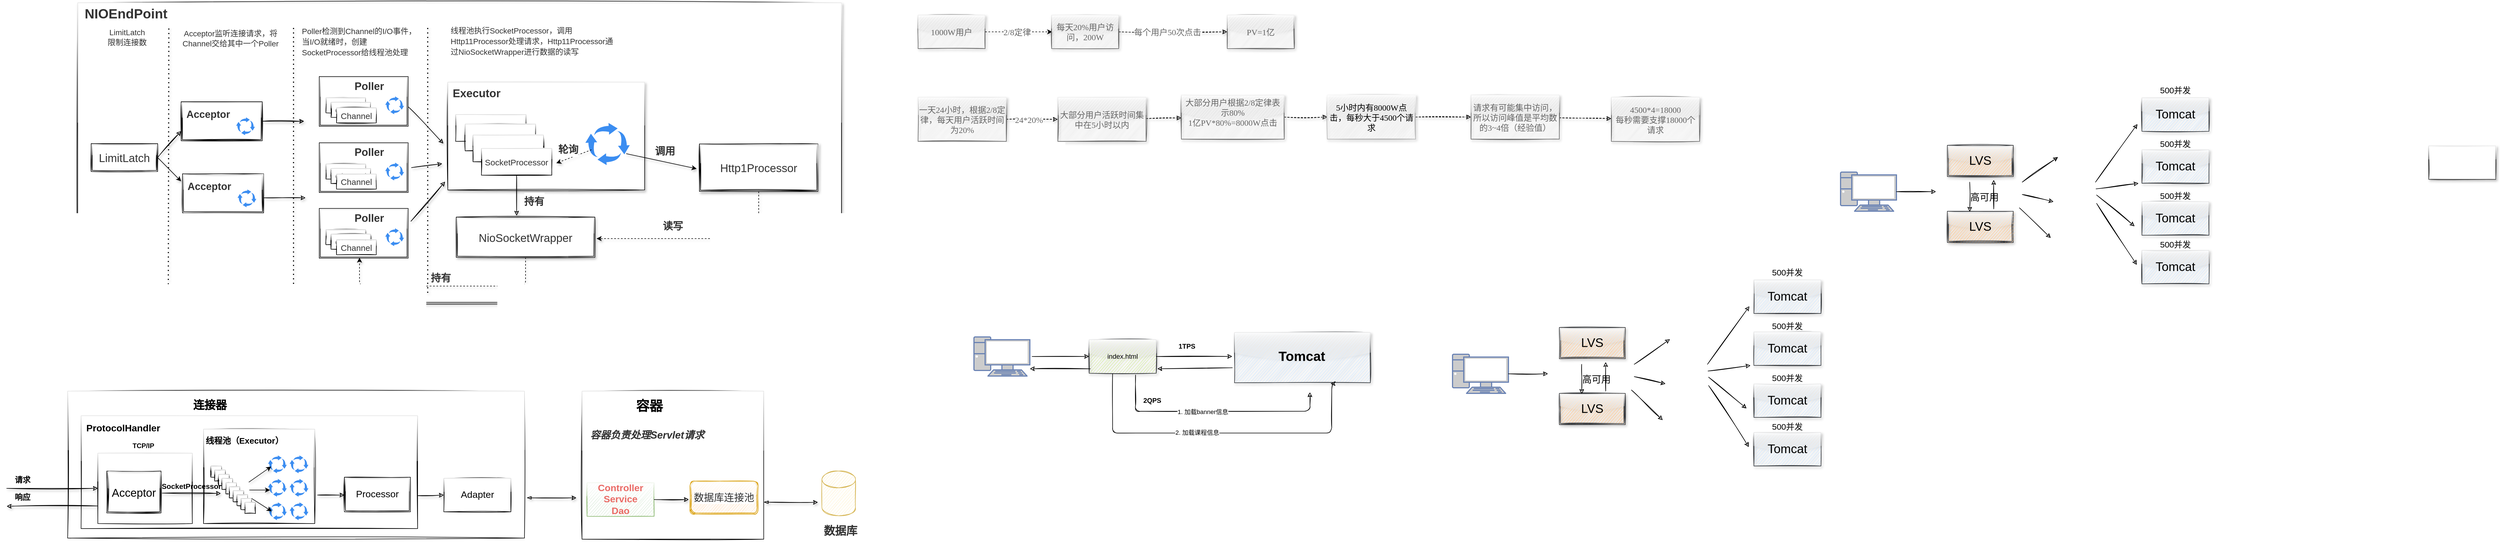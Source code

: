 <mxfile version="14.8.0" type="github">
  <diagram id="YUDJF-B7T9SWEaPQvbh9" name="Page-1">
    <mxGraphModel dx="1422" dy="839" grid="0" gridSize="10" guides="1" tooltips="1" connect="1" arrows="1" fold="1" page="1" pageScale="1" pageWidth="827" pageHeight="1169" math="0" shadow="0">
      <root>
        <mxCell id="0" />
        <mxCell id="1" parent="0" />
        <mxCell id="S7qlVdXXwg5bewVFXKOm-62" value="" style="rounded=0;whiteSpace=wrap;html=1;shadow=1;glass=1;labelBackgroundColor=#ffffff;sketch=1;fontSize=20;fontColor=#333333;strokeWidth=1;fillColor=#ffffff;gradientColor=none;align=center;verticalAlign=middle;" parent="1" vertex="1">
          <mxGeometry x="162" y="133" width="1366" height="536" as="geometry" />
        </mxCell>
        <mxCell id="yrFsYcVXHtA75D3nJsFq-68" value="" style="rounded=0;whiteSpace=wrap;html=1;shadow=0;glass=1;labelBackgroundColor=#ffffff;sketch=1;fontSize=18;fontColor=#EA6B66;strokeWidth=1;fillColor=#ffffff;gradientColor=none;align=center;" parent="1" vertex="1">
          <mxGeometry x="1064" y="828" width="325" height="265" as="geometry" />
        </mxCell>
        <mxCell id="yrFsYcVXHtA75D3nJsFq-14" value="" style="whiteSpace=wrap;html=1;shadow=0;glass=1;strokeWidth=1;perimeterSpacing=0;sketch=1;" parent="1" vertex="1">
          <mxGeometry x="144" y="828" width="817" height="263" as="geometry" />
        </mxCell>
        <mxCell id="yrFsYcVXHtA75D3nJsFq-15" value="连接器" style="text;strokeColor=none;fillColor=none;html=1;fontSize=20;fontStyle=1;verticalAlign=middle;align=center;shadow=0;glass=1;sketch=1;" parent="1" vertex="1">
          <mxGeometry x="348" y="832" width="100" height="40" as="geometry" />
        </mxCell>
        <mxCell id="yrFsYcVXHtA75D3nJsFq-17" value="" style="rounded=0;whiteSpace=wrap;html=1;shadow=0;glass=1;sketch=1;fontSize=20;strokeWidth=1;fillColor=#ffffff;gradientColor=none;" parent="1" vertex="1">
          <mxGeometry x="168" y="872" width="602" height="202" as="geometry" />
        </mxCell>
        <mxCell id="yrFsYcVXHtA75D3nJsFq-18" value="&lt;font style=&quot;font-size: 17px&quot;&gt;ProtocolHandler&lt;/font&gt;" style="text;strokeColor=none;fillColor=none;html=1;fontSize=24;fontStyle=1;verticalAlign=middle;align=center;shadow=0;glass=1;sketch=1;" parent="1" vertex="1">
          <mxGeometry x="172" y="872" width="142" height="39" as="geometry" />
        </mxCell>
        <mxCell id="yrFsYcVXHtA75D3nJsFq-22" value="" style="rounded=0;whiteSpace=wrap;html=1;shadow=0;glass=1;sketch=1;fontSize=20;strokeWidth=1;fillColor=#ffffff;gradientColor=none;" parent="1" vertex="1">
          <mxGeometry x="198" y="939" width="169" height="126" as="geometry" />
        </mxCell>
        <mxCell id="yrFsYcVXHtA75D3nJsFq-23" value="&lt;font style=&quot;font-size: 12px&quot;&gt;TCP/IP&lt;/font&gt;" style="text;strokeColor=none;fillColor=none;html=1;fontSize=24;fontStyle=1;verticalAlign=middle;align=center;shadow=0;glass=1;sketch=1;" parent="1" vertex="1">
          <mxGeometry x="258" y="911" width="41" height="21" as="geometry" />
        </mxCell>
        <mxCell id="yrFsYcVXHtA75D3nJsFq-24" value="Acceptor" style="shape=ext;double=1;rounded=0;whiteSpace=wrap;html=1;shadow=0;glass=1;sketch=1;fontSize=20;strokeWidth=1;fillColor=#ffffff;gradientColor=none;" parent="1" vertex="1">
          <mxGeometry x="214" y="971" width="97" height="75" as="geometry" />
        </mxCell>
        <mxCell id="yrFsYcVXHtA75D3nJsFq-25" value="" style="endArrow=classic;html=1;fontSize=20;entryX=0;entryY=0.5;entryDx=0;entryDy=0;sketch=1;shadow=1;" parent="1" target="yrFsYcVXHtA75D3nJsFq-22" edge="1">
          <mxGeometry width="50" height="50" relative="1" as="geometry">
            <mxPoint x="35" y="1002" as="sourcePoint" />
            <mxPoint x="80" y="959" as="targetPoint" />
          </mxGeometry>
        </mxCell>
        <mxCell id="yrFsYcVXHtA75D3nJsFq-26" value="请求" style="text;strokeColor=none;fillColor=none;html=1;fontSize=14;fontStyle=1;verticalAlign=middle;align=center;shadow=0;glass=1;sketch=1;" parent="1" vertex="1">
          <mxGeometry x="23" y="971" width="80" height="31" as="geometry" />
        </mxCell>
        <mxCell id="yrFsYcVXHtA75D3nJsFq-27" value="" style="endArrow=classic;html=1;shadow=1;fontSize=17;exitX=0;exitY=0.75;exitDx=0;exitDy=0;labelBorderColor=none;sketch=1;" parent="1" source="yrFsYcVXHtA75D3nJsFq-22" edge="1">
          <mxGeometry width="50" height="50" relative="1" as="geometry">
            <mxPoint x="528" y="983" as="sourcePoint" />
            <mxPoint x="35" y="1034" as="targetPoint" />
          </mxGeometry>
        </mxCell>
        <mxCell id="yrFsYcVXHtA75D3nJsFq-28" value="响应" style="text;strokeColor=none;fillColor=none;html=1;fontSize=14;fontStyle=1;verticalAlign=middle;align=center;shadow=0;glass=1;sketch=1;" parent="1" vertex="1">
          <mxGeometry x="23" y="1002" width="80" height="31" as="geometry" />
        </mxCell>
        <mxCell id="yrFsYcVXHtA75D3nJsFq-29" value="" style="rounded=0;whiteSpace=wrap;html=1;shadow=0;glass=1;sketch=1;fontSize=20;strokeWidth=1;fillColor=#ffffff;gradientColor=none;" parent="1" vertex="1">
          <mxGeometry x="387" y="896" width="199" height="169" as="geometry" />
        </mxCell>
        <mxCell id="yrFsYcVXHtA75D3nJsFq-30" value="&lt;font style=&quot;font-size: 15px;&quot;&gt;线程池（Executor）&lt;/font&gt;" style="text;strokeColor=none;fillColor=none;html=1;fontSize=15;fontStyle=1;verticalAlign=middle;align=center;shadow=0;glass=1;sketch=1;" parent="1" vertex="1">
          <mxGeometry x="389" y="898" width="142" height="36" as="geometry" />
        </mxCell>
        <mxCell id="yrFsYcVXHtA75D3nJsFq-31" style="edgeStyle=none;rounded=1;sketch=1;orthogonalLoop=1;jettySize=auto;html=1;exitX=1;exitY=1;exitDx=0;exitDy=0;shadow=1;fontSize=14;" parent="1" edge="1">
          <mxGeometry relative="1" as="geometry">
            <mxPoint x="536" y="957" as="sourcePoint" />
            <mxPoint x="536" y="957" as="targetPoint" />
          </mxGeometry>
        </mxCell>
        <mxCell id="yrFsYcVXHtA75D3nJsFq-33" value="" style="rounded=0;whiteSpace=wrap;html=1;shadow=0;glass=1;sketch=1;fontSize=15;strokeWidth=1;fillColor=#ffffff;gradientColor=none;" parent="1" vertex="1">
          <mxGeometry x="400" y="962" width="19" height="20" as="geometry" />
        </mxCell>
        <mxCell id="yrFsYcVXHtA75D3nJsFq-34" value="" style="rounded=0;whiteSpace=wrap;html=1;shadow=0;glass=1;sketch=1;fontSize=15;strokeWidth=1;fillColor=#ffffff;gradientColor=none;" parent="1" vertex="1">
          <mxGeometry x="407" y="969" width="19" height="20" as="geometry" />
        </mxCell>
        <mxCell id="yrFsYcVXHtA75D3nJsFq-35" value="" style="rounded=0;whiteSpace=wrap;html=1;shadow=0;glass=1;sketch=1;fontSize=15;strokeWidth=1;fillColor=#ffffff;gradientColor=none;" parent="1" vertex="1">
          <mxGeometry x="414" y="977" width="19" height="20" as="geometry" />
        </mxCell>
        <mxCell id="yrFsYcVXHtA75D3nJsFq-36" value="" style="rounded=0;whiteSpace=wrap;html=1;shadow=0;glass=1;sketch=1;fontSize=15;strokeWidth=1;fillColor=#ffffff;gradientColor=none;" parent="1" vertex="1">
          <mxGeometry x="420" y="984" width="19" height="20" as="geometry" />
        </mxCell>
        <mxCell id="yrFsYcVXHtA75D3nJsFq-37" value="" style="rounded=0;whiteSpace=wrap;html=1;shadow=0;glass=1;sketch=1;fontSize=15;strokeWidth=1;fillColor=#ffffff;gradientColor=none;" parent="1" vertex="1">
          <mxGeometry x="427" y="992" width="19" height="20" as="geometry" />
        </mxCell>
        <mxCell id="yrFsYcVXHtA75D3nJsFq-38" value="" style="rounded=0;whiteSpace=wrap;html=1;shadow=0;glass=1;sketch=1;fontSize=15;strokeWidth=1;fillColor=#ffffff;gradientColor=none;" parent="1" vertex="1">
          <mxGeometry x="433" y="999" width="19" height="20" as="geometry" />
        </mxCell>
        <mxCell id="yrFsYcVXHtA75D3nJsFq-39" value="" style="rounded=0;whiteSpace=wrap;html=1;shadow=0;glass=1;sketch=1;fontSize=15;strokeWidth=1;fillColor=#ffffff;gradientColor=none;" parent="1" vertex="1">
          <mxGeometry x="440" y="1006" width="19" height="20" as="geometry" />
        </mxCell>
        <mxCell id="yrFsYcVXHtA75D3nJsFq-40" value="" style="rounded=0;whiteSpace=wrap;html=1;shadow=0;glass=1;sketch=1;fontSize=15;strokeWidth=1;fillColor=#ffffff;gradientColor=none;" parent="1" vertex="1">
          <mxGeometry x="447" y="1013" width="19" height="20" as="geometry" />
        </mxCell>
        <mxCell id="yrFsYcVXHtA75D3nJsFq-41" value="" style="rounded=0;whiteSpace=wrap;html=1;shadow=0;glass=1;sketch=1;fontSize=15;strokeWidth=1;fillColor=#ffffff;gradientColor=none;" parent="1" vertex="1">
          <mxGeometry x="454" y="1020" width="19" height="20" as="geometry" />
        </mxCell>
        <mxCell id="yrFsYcVXHtA75D3nJsFq-42" value="" style="rounded=0;whiteSpace=wrap;html=1;shadow=0;glass=1;sketch=1;fontSize=15;strokeWidth=1;fillColor=#ffffff;gradientColor=none;" parent="1" vertex="1">
          <mxGeometry x="461" y="1027" width="19" height="20" as="geometry" />
        </mxCell>
        <mxCell id="yrFsYcVXHtA75D3nJsFq-44" value="" style="endArrow=classic;html=1;shadow=1;fontSize=15;startSize=6;endSize=6;exitX=1;exitY=0.5;exitDx=0;exitDy=0;sketch=1;" parent="1" edge="1">
          <mxGeometry width="50" height="50" relative="1" as="geometry">
            <mxPoint x="313" y="1010.5" as="sourcePoint" />
            <mxPoint x="418" y="1011" as="targetPoint" />
          </mxGeometry>
        </mxCell>
        <mxCell id="yrFsYcVXHtA75D3nJsFq-45" value="SocketProcessor" style="text;strokeColor=none;fillColor=none;html=1;fontSize=13;fontStyle=1;verticalAlign=middle;align=center;shadow=0;glass=1;sketch=1;" parent="1" vertex="1">
          <mxGeometry x="314" y="983" width="102" height="30" as="geometry" />
        </mxCell>
        <mxCell id="yrFsYcVXHtA75D3nJsFq-46" value="" style="html=1;aspect=fixed;strokeColor=none;shadow=0;align=center;verticalAlign=top;fillColor=#3B8DF1;shape=mxgraph.gcp2.arrows_system;glass=1;sketch=0;fontSize=13;" parent="1" vertex="1">
          <mxGeometry x="502.32" y="943" width="33.68" height="32" as="geometry" />
        </mxCell>
        <mxCell id="yrFsYcVXHtA75D3nJsFq-47" value="" style="html=1;aspect=fixed;strokeColor=none;shadow=0;align=center;verticalAlign=top;fillColor=#3B8DF1;shape=mxgraph.gcp2.arrows_system;glass=1;sketch=0;fontSize=13;" parent="1" vertex="1">
          <mxGeometry x="541" y="943" width="33.68" height="32" as="geometry" />
        </mxCell>
        <mxCell id="yrFsYcVXHtA75D3nJsFq-48" style="edgeStyle=none;rounded=1;sketch=1;orthogonalLoop=1;jettySize=auto;html=1;exitX=1;exitY=1;exitDx=0;exitDy=0;shadow=1;fontSize=14;" parent="1" edge="1">
          <mxGeometry relative="1" as="geometry">
            <mxPoint x="536" y="1041" as="sourcePoint" />
            <mxPoint x="536" y="1041" as="targetPoint" />
          </mxGeometry>
        </mxCell>
        <mxCell id="yrFsYcVXHtA75D3nJsFq-49" value="" style="html=1;aspect=fixed;strokeColor=none;shadow=0;align=center;verticalAlign=top;fillColor=#3B8DF1;shape=mxgraph.gcp2.arrows_system;glass=1;sketch=0;fontSize=13;" parent="1" vertex="1">
          <mxGeometry x="502.32" y="1027" width="33.68" height="32" as="geometry" />
        </mxCell>
        <mxCell id="yrFsYcVXHtA75D3nJsFq-50" value="" style="html=1;aspect=fixed;strokeColor=none;shadow=0;align=center;verticalAlign=top;fillColor=#3B8DF1;shape=mxgraph.gcp2.arrows_system;glass=1;sketch=0;fontSize=13;" parent="1" vertex="1">
          <mxGeometry x="541" y="1027" width="33.68" height="32" as="geometry" />
        </mxCell>
        <mxCell id="yrFsYcVXHtA75D3nJsFq-51" style="edgeStyle=none;rounded=1;sketch=1;orthogonalLoop=1;jettySize=auto;html=1;exitX=1;exitY=1;exitDx=0;exitDy=0;shadow=1;fontSize=14;" parent="1" edge="1">
          <mxGeometry relative="1" as="geometry">
            <mxPoint x="536" y="999" as="sourcePoint" />
            <mxPoint x="536" y="999" as="targetPoint" />
          </mxGeometry>
        </mxCell>
        <mxCell id="yrFsYcVXHtA75D3nJsFq-52" value="" style="html=1;aspect=fixed;strokeColor=none;shadow=0;align=center;verticalAlign=top;fillColor=#3B8DF1;shape=mxgraph.gcp2.arrows_system;glass=1;sketch=0;fontSize=13;" parent="1" vertex="1">
          <mxGeometry x="502.32" y="985" width="33.68" height="32" as="geometry" />
        </mxCell>
        <mxCell id="yrFsYcVXHtA75D3nJsFq-53" value="" style="html=1;aspect=fixed;strokeColor=none;shadow=0;align=center;verticalAlign=top;fillColor=#3B8DF1;shape=mxgraph.gcp2.arrows_system;glass=1;sketch=0;fontSize=13;" parent="1" vertex="1">
          <mxGeometry x="541" y="985" width="33.68" height="32" as="geometry" />
        </mxCell>
        <mxCell id="yrFsYcVXHtA75D3nJsFq-54" value="" style="endArrow=classic;html=1;shadow=1;fontSize=13;startSize=6;endSize=6;entryX=0.169;entryY=0.625;entryDx=0;entryDy=0;entryPerimeter=0;" parent="1" target="yrFsYcVXHtA75D3nJsFq-46" edge="1">
          <mxGeometry width="50" height="50" relative="1" as="geometry">
            <mxPoint x="468" y="991" as="sourcePoint" />
            <mxPoint x="503" y="940" as="targetPoint" />
          </mxGeometry>
        </mxCell>
        <mxCell id="yrFsYcVXHtA75D3nJsFq-55" value="" style="endArrow=classic;html=1;shadow=1;fontSize=13;startSize=6;endSize=6;entryX=0.109;entryY=0.625;entryDx=0;entryDy=0;entryPerimeter=0;" parent="1" target="yrFsYcVXHtA75D3nJsFq-52" edge="1">
          <mxGeometry width="50" height="50" relative="1" as="geometry">
            <mxPoint x="469" y="1005" as="sourcePoint" />
            <mxPoint x="525" y="1122" as="targetPoint" />
          </mxGeometry>
        </mxCell>
        <mxCell id="yrFsYcVXHtA75D3nJsFq-56" value="" style="endArrow=classic;html=1;shadow=1;fontSize=13;startSize=6;endSize=6;exitX=1;exitY=0;exitDx=0;exitDy=0;entryX=0.198;entryY=0.5;entryDx=0;entryDy=0;entryPerimeter=0;" parent="1" source="yrFsYcVXHtA75D3nJsFq-41" target="yrFsYcVXHtA75D3nJsFq-49" edge="1">
          <mxGeometry width="50" height="50" relative="1" as="geometry">
            <mxPoint x="507" y="1174" as="sourcePoint" />
            <mxPoint x="557" y="1124" as="targetPoint" />
          </mxGeometry>
        </mxCell>
        <mxCell id="yrFsYcVXHtA75D3nJsFq-57" value="Processor" style="shape=ext;double=1;rounded=0;whiteSpace=wrap;html=1;shadow=0;glass=1;sketch=1;fontSize=17;strokeWidth=1;fillColor=#ffffff;gradientColor=none;" parent="1" vertex="1">
          <mxGeometry x="639" y="982" width="118" height="62" as="geometry" />
        </mxCell>
        <mxCell id="yrFsYcVXHtA75D3nJsFq-58" value="" style="endArrow=classic;html=1;shadow=1;fontSize=17;startSize=6;endSize=6;sketch=1;strokeWidth=1;exitX=1.025;exitY=0.698;exitDx=0;exitDy=0;exitPerimeter=0;" parent="1" source="yrFsYcVXHtA75D3nJsFq-29" edge="1">
          <mxGeometry width="50" height="50" relative="1" as="geometry">
            <mxPoint x="608" y="1029" as="sourcePoint" />
            <mxPoint x="639" y="1014" as="targetPoint" />
          </mxGeometry>
        </mxCell>
        <mxCell id="yrFsYcVXHtA75D3nJsFq-59" value="Adapter" style="rounded=0;whiteSpace=wrap;html=1;shadow=0;glass=1;sketch=1;fontSize=17;strokeWidth=1;fillColor=#ffffff;gradientColor=none;" parent="1" vertex="1">
          <mxGeometry x="816.79" y="984" width="120" height="60" as="geometry" />
        </mxCell>
        <mxCell id="yrFsYcVXHtA75D3nJsFq-60" value="" style="endArrow=classic;html=1;shadow=1;fontSize=17;startSize=6;endSize=6;strokeWidth=1;exitX=1.007;exitY=0.579;exitDx=0;exitDy=0;exitPerimeter=0;entryX=0;entryY=0.5;entryDx=0;entryDy=0;sketch=1;" parent="1" target="yrFsYcVXHtA75D3nJsFq-59" edge="1">
          <mxGeometry width="50" height="50" relative="1" as="geometry">
            <mxPoint x="770.004" y="1014.958" as="sourcePoint" />
            <mxPoint x="819.79" y="992" as="targetPoint" />
          </mxGeometry>
        </mxCell>
        <mxCell id="yrFsYcVXHtA75D3nJsFq-61" value="" style="endArrow=classic;html=1;shadow=1;fontSize=17;startSize=6;endSize=6;strokeWidth=1;exitX=1.005;exitY=0.726;exitDx=0;exitDy=0;exitPerimeter=0;sketch=1;startArrow=blockThin;startFill=1;" parent="1" source="yrFsYcVXHtA75D3nJsFq-14" edge="1">
          <mxGeometry width="50" height="50" relative="1" as="geometry">
            <mxPoint x="1004" y="1069" as="sourcePoint" />
            <mxPoint x="1054" y="1019" as="targetPoint" />
          </mxGeometry>
        </mxCell>
        <mxCell id="yrFsYcVXHtA75D3nJsFq-63" value="连接器" style="text;strokeColor=none;fillColor=none;html=1;fontSize=20;fontStyle=1;verticalAlign=middle;align=center;shadow=0;glass=1;sketch=1;" parent="1" vertex="1">
          <mxGeometry x="348" y="832" width="100" height="40" as="geometry" />
        </mxCell>
        <mxCell id="yrFsYcVXHtA75D3nJsFq-64" value="容器" style="text;strokeColor=none;fillColor=none;html=1;fontSize=24;fontStyle=1;verticalAlign=middle;align=center;shadow=0;glass=1;sketch=1;" parent="1" vertex="1">
          <mxGeometry x="1134" y="837" width="100" height="36" as="geometry" />
        </mxCell>
        <mxCell id="yrFsYcVXHtA75D3nJsFq-65" value="Controller&lt;br&gt;Service&lt;br&gt;Dao" style="rounded=0;whiteSpace=wrap;html=1;shadow=0;glass=1;sketch=1;fontSize=17;strokeWidth=1;fillColor=#d5e8d4;align=center;strokeColor=#82b366;fontStyle=1;fontColor=#EA6B66;" parent="1" vertex="1">
          <mxGeometry x="1073" y="992" width="120" height="60" as="geometry" />
        </mxCell>
        <mxCell id="yrFsYcVXHtA75D3nJsFq-66" value="&lt;font color=&quot;#333333&quot; style=&quot;font-size: 18px;&quot;&gt;容器负责处理Servlet请求&lt;/font&gt;" style="text;strokeColor=none;fillColor=none;html=1;fontSize=18;fontStyle=3;verticalAlign=middle;align=center;shadow=0;glass=1;sketch=1;fontColor=#EA6B66;" parent="1" vertex="1">
          <mxGeometry x="1073" y="882" width="213" height="50" as="geometry" />
        </mxCell>
        <mxCell id="yrFsYcVXHtA75D3nJsFq-67" value="&lt;font color=&quot;#333333&quot;&gt;数据库连接池&lt;/font&gt;" style="shape=ext;double=1;rounded=1;whiteSpace=wrap;html=1;shadow=0;glass=1;sketch=1;fontSize=18;strokeWidth=1;fillColor=#ffe6cc;align=center;labelBackgroundColor=#ffffff;strokeColor=#d79b00;" parent="1" vertex="1">
          <mxGeometry x="1257" y="989" width="122" height="59" as="geometry" />
        </mxCell>
        <mxCell id="yrFsYcVXHtA75D3nJsFq-69" value="" style="endArrow=classic;html=1;shadow=1;fontSize=18;fontColor=#EA6B66;startSize=6;endSize=6;strokeWidth=1;exitX=1;exitY=0.5;exitDx=0;exitDy=0;sketch=1;" parent="1" source="yrFsYcVXHtA75D3nJsFq-65" edge="1">
          <mxGeometry width="50" height="50" relative="1" as="geometry">
            <mxPoint x="1205" y="1052" as="sourcePoint" />
            <mxPoint x="1255" y="1022" as="targetPoint" />
          </mxGeometry>
        </mxCell>
        <mxCell id="yrFsYcVXHtA75D3nJsFq-70" value="" style="shape=cylinder3;whiteSpace=wrap;html=1;boundedLbl=1;backgroundOutline=1;size=15;shadow=0;glass=1;labelBackgroundColor=#ffffff;sketch=1;fontSize=18;strokeWidth=1;fillColor=#fff2cc;align=center;strokeColor=#d6b656;" parent="1" vertex="1">
          <mxGeometry x="1493" y="971" width="60" height="80" as="geometry" />
        </mxCell>
        <mxCell id="yrFsYcVXHtA75D3nJsFq-71" value="&lt;font color=&quot;#333333&quot; style=&quot;font-size: 20px;&quot;&gt;数据库&lt;/font&gt;" style="text;strokeColor=none;fillColor=none;html=1;fontSize=20;fontStyle=1;verticalAlign=middle;align=center;shadow=0;glass=1;labelBackgroundColor=#ffffff;sketch=1;fontColor=#EA6B66;" parent="1" vertex="1">
          <mxGeometry x="1476" y="1057" width="100" height="40" as="geometry" />
        </mxCell>
        <mxCell id="yrFsYcVXHtA75D3nJsFq-72" value="" style="endArrow=classic;html=1;shadow=1;fontSize=20;fontColor=#EA6B66;startSize=6;endSize=6;strokeWidth=1;exitX=1;exitY=0.75;exitDx=0;exitDy=0;sketch=1;startArrow=blockThin;startFill=1;" parent="1" source="yrFsYcVXHtA75D3nJsFq-68" edge="1">
          <mxGeometry width="50" height="50" relative="1" as="geometry">
            <mxPoint x="1488" y="1220" as="sourcePoint" />
            <mxPoint x="1486" y="1027" as="targetPoint" />
          </mxGeometry>
        </mxCell>
        <mxCell id="S7qlVdXXwg5bewVFXKOm-2" value="NIOEndPoint" style="text;strokeColor=none;fillColor=none;html=1;fontSize=24;fontStyle=1;verticalAlign=middle;align=center;shadow=0;glass=1;labelBackgroundColor=#ffffff;sketch=1;fontColor=#333333;" parent="1" vertex="1">
          <mxGeometry x="164" y="131" width="167" height="43" as="geometry" />
        </mxCell>
        <mxCell id="S7qlVdXXwg5bewVFXKOm-3" value="LimitLatch" style="shape=ext;double=1;rounded=0;whiteSpace=wrap;html=1;shadow=0;glass=1;labelBackgroundColor=#ffffff;sketch=1;fontSize=20;fontColor=#333333;strokeWidth=1;fillColor=#ffffff;gradientColor=none;align=center;" parent="1" vertex="1">
          <mxGeometry x="186" y="385" width="119" height="50" as="geometry" />
        </mxCell>
        <mxCell id="S7qlVdXXwg5bewVFXKOm-4" value="" style="shape=ext;double=1;rounded=0;whiteSpace=wrap;html=1;shadow=0;glass=1;labelBackgroundColor=#ffffff;sketch=1;fontSize=20;fontColor=#333333;strokeWidth=1;fillColor=#ffffff;gradientColor=none;align=center;" parent="1" vertex="1">
          <mxGeometry x="347" y="310" width="145" height="70" as="geometry" />
        </mxCell>
        <mxCell id="S7qlVdXXwg5bewVFXKOm-6" value="&lt;font style=&quot;font-size: 18px&quot;&gt;Acceptor&lt;/font&gt;" style="text;strokeColor=none;fillColor=none;html=1;fontSize=24;fontStyle=1;verticalAlign=middle;align=center;shadow=0;glass=1;labelBackgroundColor=#ffffff;sketch=1;fontColor=#333333;" parent="1" vertex="1">
          <mxGeometry x="344.5" y="316" width="100" height="30" as="geometry" />
        </mxCell>
        <mxCell id="S7qlVdXXwg5bewVFXKOm-7" value="" style="html=1;aspect=fixed;strokeColor=none;shadow=0;align=center;verticalAlign=top;fillColor=#3B8DF1;shape=mxgraph.gcp2.arrows_system;glass=1;labelBackgroundColor=#ffffff;sketch=0;fontSize=20;fontColor=#333333;" parent="1" vertex="1">
          <mxGeometry x="445.32" y="338" width="33.68" height="32" as="geometry" />
        </mxCell>
        <mxCell id="S7qlVdXXwg5bewVFXKOm-8" value="" style="shape=ext;double=1;rounded=0;whiteSpace=wrap;html=1;shadow=0;glass=1;labelBackgroundColor=#ffffff;sketch=1;fontSize=20;fontColor=#333333;strokeWidth=1;fillColor=#ffffff;gradientColor=none;align=center;" parent="1" vertex="1">
          <mxGeometry x="349.5" y="439" width="145" height="70" as="geometry" />
        </mxCell>
        <mxCell id="S7qlVdXXwg5bewVFXKOm-9" value="&lt;font style=&quot;font-size: 18px&quot;&gt;Acceptor&lt;/font&gt;" style="text;strokeColor=none;fillColor=none;html=1;fontSize=24;fontStyle=1;verticalAlign=middle;align=center;shadow=0;glass=1;labelBackgroundColor=#ffffff;sketch=1;fontColor=#333333;" parent="1" vertex="1">
          <mxGeometry x="347" y="445" width="100" height="30" as="geometry" />
        </mxCell>
        <mxCell id="S7qlVdXXwg5bewVFXKOm-10" value="" style="html=1;aspect=fixed;strokeColor=none;shadow=0;align=center;verticalAlign=top;fillColor=#3B8DF1;shape=mxgraph.gcp2.arrows_system;glass=1;labelBackgroundColor=#ffffff;sketch=0;fontSize=20;fontColor=#333333;" parent="1" vertex="1">
          <mxGeometry x="447.82" y="467" width="33.68" height="32" as="geometry" />
        </mxCell>
        <mxCell id="S7qlVdXXwg5bewVFXKOm-11" value="" style="endArrow=classic;html=1;shadow=1;fontSize=20;fontColor=#333333;startSize=6;endSize=6;strokeWidth=1;exitX=1;exitY=0.5;exitDx=0;exitDy=0;entryX=0;entryY=0.75;entryDx=0;entryDy=0;sketch=1;" parent="1" source="S7qlVdXXwg5bewVFXKOm-3" target="S7qlVdXXwg5bewVFXKOm-4" edge="1">
          <mxGeometry width="50" height="50" relative="1" as="geometry">
            <mxPoint x="314" y="434" as="sourcePoint" />
            <mxPoint x="364" y="384" as="targetPoint" />
          </mxGeometry>
        </mxCell>
        <mxCell id="S7qlVdXXwg5bewVFXKOm-12" value="" style="endArrow=classic;html=1;shadow=1;fontSize=20;fontColor=#333333;startSize=6;endSize=6;strokeWidth=1;exitX=1;exitY=0.5;exitDx=0;exitDy=0;entryX=0;entryY=0.25;entryDx=0;entryDy=0;" parent="1" source="S7qlVdXXwg5bewVFXKOm-3" target="S7qlVdXXwg5bewVFXKOm-9" edge="1">
          <mxGeometry width="50" height="50" relative="1" as="geometry">
            <mxPoint x="311" y="468" as="sourcePoint" />
            <mxPoint x="347" y="458" as="targetPoint" />
          </mxGeometry>
        </mxCell>
        <mxCell id="S7qlVdXXwg5bewVFXKOm-13" value="" style="shape=ext;double=1;rounded=0;whiteSpace=wrap;html=1;shadow=0;glass=1;labelBackgroundColor=#ffffff;sketch=0;fontSize=20;fontColor=#333333;strokeWidth=1;fillColor=#ffffff;gradientColor=none;align=center;" parent="1" vertex="1">
          <mxGeometry x="594" y="265" width="159" height="89" as="geometry" />
        </mxCell>
        <mxCell id="S7qlVdXXwg5bewVFXKOm-17" value="Channel" style="rounded=0;whiteSpace=wrap;html=1;shadow=0;glass=1;labelBackgroundColor=#ffffff;sketch=1;fontSize=15;fontColor=#333333;strokeWidth=1;fillColor=#ffffff;gradientColor=none;align=center;verticalAlign=middle;" parent="1" vertex="1">
          <mxGeometry x="606" y="303" width="71" height="27" as="geometry" />
        </mxCell>
        <mxCell id="S7qlVdXXwg5bewVFXKOm-18" value="Channel" style="rounded=0;whiteSpace=wrap;html=1;shadow=0;glass=1;labelBackgroundColor=#ffffff;sketch=1;fontSize=15;fontColor=#333333;strokeWidth=1;fillColor=#ffffff;gradientColor=none;align=center;verticalAlign=middle;" parent="1" vertex="1">
          <mxGeometry x="615" y="311" width="71" height="27" as="geometry" />
        </mxCell>
        <mxCell id="S7qlVdXXwg5bewVFXKOm-19" value="Channel" style="rounded=0;whiteSpace=wrap;html=1;shadow=0;glass=1;labelBackgroundColor=#ffffff;sketch=1;fontSize=15;fontColor=#333333;strokeWidth=1;fillColor=#ffffff;gradientColor=none;align=center;verticalAlign=middle;" parent="1" vertex="1">
          <mxGeometry x="625" y="321" width="71" height="27" as="geometry" />
        </mxCell>
        <mxCell id="S7qlVdXXwg5bewVFXKOm-21" value="Poller" style="text;strokeColor=none;fillColor=none;html=1;fontSize=19;fontStyle=1;verticalAlign=middle;align=center;shadow=0;glass=1;labelBackgroundColor=#ffffff;sketch=1;fontColor=#333333;" parent="1" vertex="1">
          <mxGeometry x="654" y="275" width="58" height="15" as="geometry" />
        </mxCell>
        <mxCell id="S7qlVdXXwg5bewVFXKOm-22" value="" style="html=1;aspect=fixed;strokeColor=none;shadow=0;align=center;verticalAlign=top;fillColor=#3B8DF1;shape=mxgraph.gcp2.arrows_system;glass=1;labelBackgroundColor=#ffffff;sketch=0;fontSize=20;fontColor=#333333;" parent="1" vertex="1">
          <mxGeometry x="712" y="300.5" width="33.68" height="32" as="geometry" />
        </mxCell>
        <mxCell id="S7qlVdXXwg5bewVFXKOm-23" value="" style="shape=ext;double=1;rounded=0;whiteSpace=wrap;html=1;shadow=0;glass=1;labelBackgroundColor=#ffffff;sketch=0;fontSize=20;fontColor=#333333;strokeWidth=1;fillColor=#ffffff;gradientColor=none;align=center;" parent="1" vertex="1">
          <mxGeometry x="594" y="383.5" width="159" height="89" as="geometry" />
        </mxCell>
        <mxCell id="S7qlVdXXwg5bewVFXKOm-24" value="Channel" style="rounded=0;whiteSpace=wrap;html=1;shadow=0;glass=1;labelBackgroundColor=#ffffff;sketch=1;fontSize=15;fontColor=#333333;strokeWidth=1;fillColor=#ffffff;gradientColor=none;align=center;verticalAlign=middle;" parent="1" vertex="1">
          <mxGeometry x="606" y="421.5" width="71" height="27" as="geometry" />
        </mxCell>
        <mxCell id="S7qlVdXXwg5bewVFXKOm-25" value="Channel" style="rounded=0;whiteSpace=wrap;html=1;shadow=0;glass=1;labelBackgroundColor=#ffffff;sketch=1;fontSize=15;fontColor=#333333;strokeWidth=1;fillColor=#ffffff;gradientColor=none;align=center;verticalAlign=middle;" parent="1" vertex="1">
          <mxGeometry x="615" y="429.5" width="71" height="27" as="geometry" />
        </mxCell>
        <mxCell id="S7qlVdXXwg5bewVFXKOm-26" value="Channel" style="rounded=0;whiteSpace=wrap;html=1;shadow=0;glass=1;labelBackgroundColor=#ffffff;sketch=1;fontSize=15;fontColor=#333333;strokeWidth=1;fillColor=#ffffff;gradientColor=none;align=center;verticalAlign=middle;" parent="1" vertex="1">
          <mxGeometry x="625" y="439.5" width="71" height="27" as="geometry" />
        </mxCell>
        <mxCell id="S7qlVdXXwg5bewVFXKOm-27" value="Poller" style="text;strokeColor=none;fillColor=none;html=1;fontSize=19;fontStyle=1;verticalAlign=middle;align=center;shadow=0;glass=1;labelBackgroundColor=#ffffff;sketch=1;fontColor=#333333;" parent="1" vertex="1">
          <mxGeometry x="654" y="393.5" width="58" height="15" as="geometry" />
        </mxCell>
        <mxCell id="S7qlVdXXwg5bewVFXKOm-28" value="" style="html=1;aspect=fixed;strokeColor=none;shadow=0;align=center;verticalAlign=top;fillColor=#3B8DF1;shape=mxgraph.gcp2.arrows_system;glass=1;labelBackgroundColor=#ffffff;sketch=0;fontSize=20;fontColor=#333333;" parent="1" vertex="1">
          <mxGeometry x="712" y="419" width="33.68" height="32" as="geometry" />
        </mxCell>
        <mxCell id="S7qlVdXXwg5bewVFXKOm-29" value="" style="shape=ext;double=1;rounded=0;whiteSpace=wrap;html=1;shadow=0;glass=1;labelBackgroundColor=#ffffff;sketch=0;fontSize=20;fontColor=#333333;strokeWidth=1;fillColor=#ffffff;gradientColor=none;align=center;" parent="1" vertex="1">
          <mxGeometry x="594" y="501" width="159" height="89" as="geometry" />
        </mxCell>
        <mxCell id="S7qlVdXXwg5bewVFXKOm-30" value="Channel" style="rounded=0;whiteSpace=wrap;html=1;shadow=0;glass=1;labelBackgroundColor=#ffffff;sketch=1;fontSize=15;fontColor=#333333;strokeWidth=1;fillColor=#ffffff;gradientColor=none;align=center;verticalAlign=middle;" parent="1" vertex="1">
          <mxGeometry x="606" y="539" width="71" height="27" as="geometry" />
        </mxCell>
        <mxCell id="S7qlVdXXwg5bewVFXKOm-31" value="Channel" style="rounded=0;whiteSpace=wrap;html=1;shadow=0;glass=1;labelBackgroundColor=#ffffff;sketch=1;fontSize=15;fontColor=#333333;strokeWidth=1;fillColor=#ffffff;gradientColor=none;align=center;verticalAlign=middle;" parent="1" vertex="1">
          <mxGeometry x="615" y="547" width="71" height="27" as="geometry" />
        </mxCell>
        <mxCell id="S7qlVdXXwg5bewVFXKOm-32" value="Channel" style="rounded=0;whiteSpace=wrap;html=1;shadow=0;glass=1;labelBackgroundColor=#ffffff;sketch=1;fontSize=15;fontColor=#333333;strokeWidth=1;fillColor=#ffffff;gradientColor=none;align=center;verticalAlign=middle;" parent="1" vertex="1">
          <mxGeometry x="625" y="557" width="71" height="27" as="geometry" />
        </mxCell>
        <mxCell id="S7qlVdXXwg5bewVFXKOm-33" value="Poller" style="text;strokeColor=none;fillColor=none;html=1;fontSize=19;fontStyle=1;verticalAlign=middle;align=center;shadow=0;glass=1;labelBackgroundColor=#ffffff;sketch=1;fontColor=#333333;" parent="1" vertex="1">
          <mxGeometry x="654" y="511" width="58" height="15" as="geometry" />
        </mxCell>
        <mxCell id="S7qlVdXXwg5bewVFXKOm-34" value="" style="html=1;aspect=fixed;strokeColor=none;shadow=0;align=center;verticalAlign=top;fillColor=#3B8DF1;shape=mxgraph.gcp2.arrows_system;glass=1;labelBackgroundColor=#ffffff;sketch=0;fontSize=20;fontColor=#333333;" parent="1" vertex="1">
          <mxGeometry x="712" y="536.5" width="33.68" height="32" as="geometry" />
        </mxCell>
        <mxCell id="S7qlVdXXwg5bewVFXKOm-35" value="" style="endArrow=classic;html=1;shadow=1;fontSize=19;fontColor=#333333;startSize=6;endSize=6;strokeWidth=1;exitX=1;exitY=0.5;exitDx=0;exitDy=0;sketch=1;" parent="1" source="S7qlVdXXwg5bewVFXKOm-4" edge="1">
          <mxGeometry width="50" height="50" relative="1" as="geometry">
            <mxPoint x="507" y="385" as="sourcePoint" />
            <mxPoint x="567" y="345" as="targetPoint" />
          </mxGeometry>
        </mxCell>
        <mxCell id="S7qlVdXXwg5bewVFXKOm-36" value="" style="endArrow=classic;html=1;shadow=1;fontSize=19;fontColor=#333333;startSize=6;endSize=6;strokeWidth=1;exitX=1;exitY=0.5;exitDx=0;exitDy=0;sketch=1;" parent="1" edge="1">
          <mxGeometry width="50" height="50" relative="1" as="geometry">
            <mxPoint x="494.5" y="482" as="sourcePoint" />
            <mxPoint x="569.5" y="482" as="targetPoint" />
          </mxGeometry>
        </mxCell>
        <mxCell id="S7qlVdXXwg5bewVFXKOm-37" value="" style="endArrow=none;dashed=1;html=1;dashPattern=1 3;strokeWidth=2;shadow=1;fontSize=19;fontColor=#333333;startSize=6;endSize=6;sketch=0;" parent="1" edge="1">
          <mxGeometry width="50" height="50" relative="1" as="geometry">
            <mxPoint x="548" y="652" as="sourcePoint" />
            <mxPoint x="548" y="175" as="targetPoint" />
          </mxGeometry>
        </mxCell>
        <mxCell id="S7qlVdXXwg5bewVFXKOm-38" value="" style="rounded=0;whiteSpace=wrap;html=1;shadow=1;glass=1;labelBackgroundColor=#ffffff;sketch=1;fontSize=19;fontColor=#333333;strokeWidth=1;fillColor=#ffffff;gradientColor=none;align=center;verticalAlign=middle;" parent="1" vertex="1">
          <mxGeometry x="824" y="275" width="352" height="193" as="geometry" />
        </mxCell>
        <mxCell id="S7qlVdXXwg5bewVFXKOm-39" value="Executor" style="text;strokeColor=none;fillColor=none;html=1;fontSize=20;fontStyle=1;verticalAlign=middle;align=center;shadow=1;glass=1;labelBackgroundColor=#ffffff;sketch=1;fontColor=#333333;" parent="1" vertex="1">
          <mxGeometry x="827" y="279" width="95" height="30" as="geometry" />
        </mxCell>
        <mxCell id="S7qlVdXXwg5bewVFXKOm-40" value="Channel" style="rounded=0;whiteSpace=wrap;html=1;shadow=0;glass=1;labelBackgroundColor=#ffffff;sketch=1;fontSize=15;fontColor=#333333;strokeWidth=1;fillColor=#ffffff;gradientColor=none;align=center;verticalAlign=middle;" parent="1" vertex="1">
          <mxGeometry x="838" y="333" width="126" height="48" as="geometry" />
        </mxCell>
        <mxCell id="S7qlVdXXwg5bewVFXKOm-41" value="Channel" style="rounded=0;whiteSpace=wrap;html=1;shadow=0;glass=1;labelBackgroundColor=#ffffff;sketch=1;fontSize=15;fontColor=#333333;strokeWidth=1;fillColor=#ffffff;gradientColor=none;align=center;verticalAlign=middle;" parent="1" vertex="1">
          <mxGeometry x="855" y="350" width="126" height="48" as="geometry" />
        </mxCell>
        <mxCell id="S7qlVdXXwg5bewVFXKOm-42" value="" style="rounded=0;whiteSpace=wrap;html=1;shadow=0;glass=1;labelBackgroundColor=#ffffff;sketch=1;fontSize=15;fontColor=#333333;strokeWidth=1;fillColor=#ffffff;gradientColor=none;align=center;verticalAlign=middle;" parent="1" vertex="1">
          <mxGeometry x="869" y="369.5" width="126" height="48" as="geometry" />
        </mxCell>
        <mxCell id="S7qlVdXXwg5bewVFXKOm-43" value="SocketProcessor" style="rounded=0;whiteSpace=wrap;html=1;shadow=0;glass=1;labelBackgroundColor=#ffffff;sketch=1;fontSize=15;fontColor=#333333;strokeWidth=1;fillColor=#ffffff;gradientColor=none;align=center;verticalAlign=middle;" parent="1" vertex="1">
          <mxGeometry x="884" y="393.5" width="126" height="48" as="geometry" />
        </mxCell>
        <mxCell id="S7qlVdXXwg5bewVFXKOm-44" value="" style="html=1;aspect=fixed;strokeColor=none;shadow=0;align=center;verticalAlign=top;fillColor=#3B8DF1;shape=mxgraph.gcp2.arrows_system;glass=1;labelBackgroundColor=#ffffff;sketch=0;fontSize=20;fontColor=#333333;" parent="1" vertex="1">
          <mxGeometry x="1070" y="348" width="79.46" height="75.5" as="geometry" />
        </mxCell>
        <mxCell id="S7qlVdXXwg5bewVFXKOm-45" value="NioSocketWrapper" style="shape=ext;double=1;rounded=0;whiteSpace=wrap;html=1;shadow=1;glass=1;labelBackgroundColor=#ffffff;sketch=1;fontSize=20;fontColor=#333333;strokeWidth=1;fillColor=#ffffff;gradientColor=none;align=center;verticalAlign=middle;" parent="1" vertex="1">
          <mxGeometry x="839" y="516.5" width="248" height="72" as="geometry" />
        </mxCell>
        <mxCell id="S7qlVdXXwg5bewVFXKOm-46" value="" style="endArrow=classic;html=1;shadow=1;fontSize=20;fontColor=#333333;startSize=6;endSize=6;strokeWidth=1;exitX=0.5;exitY=1;exitDx=0;exitDy=0;sketch=1;" parent="1" source="S7qlVdXXwg5bewVFXKOm-43" edge="1">
          <mxGeometry width="50" height="50" relative="1" as="geometry">
            <mxPoint x="938" y="502" as="sourcePoint" />
            <mxPoint x="947" y="514" as="targetPoint" />
          </mxGeometry>
        </mxCell>
        <mxCell id="S7qlVdXXwg5bewVFXKOm-47" value="&lt;font style=&quot;font-size: 18px&quot;&gt;持有&lt;/font&gt;" style="text;strokeColor=none;fillColor=none;html=1;fontSize=24;fontStyle=1;verticalAlign=middle;align=center;shadow=1;glass=1;labelBackgroundColor=#ffffff;sketch=1;fontColor=#333333;" parent="1" vertex="1">
          <mxGeometry x="942" y="476" width="72" height="22" as="geometry" />
        </mxCell>
        <mxCell id="S7qlVdXXwg5bewVFXKOm-48" value="" style="endArrow=classic;html=1;shadow=1;fontSize=20;fontColor=#333333;startSize=6;endSize=6;strokeWidth=1;exitX=1;exitY=0.607;exitDx=0;exitDy=0;exitPerimeter=0;sketch=1;" parent="1" source="S7qlVdXXwg5bewVFXKOm-13" edge="1">
          <mxGeometry width="50" height="50" relative="1" as="geometry">
            <mxPoint x="758" y="366" as="sourcePoint" />
            <mxPoint x="816" y="385" as="targetPoint" />
          </mxGeometry>
        </mxCell>
        <mxCell id="S7qlVdXXwg5bewVFXKOm-49" value="" style="endArrow=classic;html=1;shadow=1;fontSize=20;fontColor=#333333;startSize=6;endSize=6;strokeWidth=1;sketch=1;" parent="1" edge="1">
          <mxGeometry width="50" height="50" relative="1" as="geometry">
            <mxPoint x="758" y="524" as="sourcePoint" />
            <mxPoint x="819" y="453" as="targetPoint" />
          </mxGeometry>
        </mxCell>
        <mxCell id="S7qlVdXXwg5bewVFXKOm-50" value="" style="endArrow=classic;html=1;shadow=1;fontSize=20;fontColor=#333333;startSize=6;endSize=6;strokeWidth=1;sketch=1;" parent="1" edge="1">
          <mxGeometry width="50" height="50" relative="1" as="geometry">
            <mxPoint x="759" y="428" as="sourcePoint" />
            <mxPoint x="814" y="421" as="targetPoint" />
          </mxGeometry>
        </mxCell>
        <mxCell id="S7qlVdXXwg5bewVFXKOm-51" value="Http1Processor" style="shape=ext;double=1;rounded=0;whiteSpace=wrap;html=1;shadow=1;glass=1;labelBackgroundColor=#ffffff;sketch=1;fontSize=20;fontColor=#333333;strokeWidth=1;fillColor=#ffffff;gradientColor=none;align=center;verticalAlign=middle;" parent="1" vertex="1">
          <mxGeometry x="1274" y="385.5" width="212" height="85" as="geometry" />
        </mxCell>
        <mxCell id="S7qlVdXXwg5bewVFXKOm-52" value="" style="endArrow=classic;html=1;shadow=1;fontSize=20;fontColor=#333333;startSize=6;endSize=6;strokeWidth=1;exitX=0.919;exitY=0.728;exitDx=0;exitDy=0;exitPerimeter=0;" parent="1" source="S7qlVdXXwg5bewVFXKOm-44" edge="1">
          <mxGeometry width="50" height="50" relative="1" as="geometry">
            <mxPoint x="1251" y="551" as="sourcePoint" />
            <mxPoint x="1269" y="430" as="targetPoint" />
          </mxGeometry>
        </mxCell>
        <mxCell id="S7qlVdXXwg5bewVFXKOm-53" value="" style="endArrow=classic;html=1;shadow=1;fontSize=20;fontColor=#333333;startSize=6;endSize=6;strokeWidth=1;exitX=0.138;exitY=0.636;exitDx=0;exitDy=0;exitPerimeter=0;dashed=1;" parent="1" source="S7qlVdXXwg5bewVFXKOm-44" edge="1">
          <mxGeometry width="50" height="50" relative="1" as="geometry">
            <mxPoint x="1211" y="570" as="sourcePoint" />
            <mxPoint x="1018" y="420" as="targetPoint" />
          </mxGeometry>
        </mxCell>
        <mxCell id="S7qlVdXXwg5bewVFXKOm-54" value="&lt;span style=&quot;font-size: 18px&quot;&gt;轮询&lt;/span&gt;" style="text;strokeColor=none;fillColor=none;html=1;fontSize=24;fontStyle=1;verticalAlign=middle;align=center;shadow=1;glass=1;labelBackgroundColor=#ffffff;sketch=1;fontColor=#333333;" parent="1" vertex="1">
          <mxGeometry x="1003" y="382.5" width="72" height="22" as="geometry" />
        </mxCell>
        <mxCell id="S7qlVdXXwg5bewVFXKOm-55" value="&lt;span style=&quot;font-size: 18px&quot;&gt;调用&lt;/span&gt;" style="text;strokeColor=none;fillColor=none;html=1;fontSize=24;fontStyle=1;verticalAlign=middle;align=center;shadow=1;glass=1;labelBackgroundColor=#ffffff;sketch=1;fontColor=#333333;" parent="1" vertex="1">
          <mxGeometry x="1176" y="385.5" width="72" height="22" as="geometry" />
        </mxCell>
        <mxCell id="S7qlVdXXwg5bewVFXKOm-56" value="" style="endArrow=none;dashed=1;html=1;dashPattern=1 3;strokeWidth=2;shadow=1;fontSize=19;fontColor=#333333;startSize=6;endSize=6;sketch=0;" parent="1" edge="1">
          <mxGeometry width="50" height="50" relative="1" as="geometry">
            <mxPoint x="788" y="652" as="sourcePoint" />
            <mxPoint x="788" y="175" as="targetPoint" />
          </mxGeometry>
        </mxCell>
        <mxCell id="S7qlVdXXwg5bewVFXKOm-57" value="" style="endArrow=none;dashed=1;html=1;dashPattern=1 3;strokeWidth=2;shadow=1;fontSize=19;fontColor=#333333;startSize=6;endSize=6;sketch=0;entryX=0.964;entryY=1.07;entryDx=0;entryDy=0;entryPerimeter=0;" parent="1" target="S7qlVdXXwg5bewVFXKOm-2" edge="1">
          <mxGeometry width="50" height="50" relative="1" as="geometry">
            <mxPoint x="324" y="653" as="sourcePoint" />
            <mxPoint x="324" y="197" as="targetPoint" />
          </mxGeometry>
        </mxCell>
        <mxCell id="S7qlVdXXwg5bewVFXKOm-58" value="" style="endArrow=classic;html=1;shadow=1;dashed=1;fontSize=20;fontColor=#333333;startSize=6;endSize=6;strokeWidth=1;exitX=0.5;exitY=1;exitDx=0;exitDy=0;edgeStyle=orthogonalEdgeStyle;" parent="1" source="S7qlVdXXwg5bewVFXKOm-45" edge="1">
          <mxGeometry width="50" height="50" relative="1" as="geometry">
            <mxPoint x="958" y="697" as="sourcePoint" />
            <mxPoint x="666" y="589" as="targetPoint" />
            <Array as="points">
              <mxPoint x="963" y="640" />
              <mxPoint x="666" y="640" />
            </Array>
          </mxGeometry>
        </mxCell>
        <mxCell id="S7qlVdXXwg5bewVFXKOm-59" value="&lt;font style=&quot;font-size: 18px&quot;&gt;持有&lt;/font&gt;" style="text;strokeColor=none;fillColor=none;html=1;fontSize=24;fontStyle=1;verticalAlign=middle;align=center;shadow=1;glass=1;labelBackgroundColor=#ffffff;sketch=1;fontColor=#333333;" parent="1" vertex="1">
          <mxGeometry x="775" y="613" width="72" height="22" as="geometry" />
        </mxCell>
        <mxCell id="S7qlVdXXwg5bewVFXKOm-60" value="" style="endArrow=classic;html=1;shadow=1;dashed=1;fontSize=20;fontColor=#333333;startSize=6;endSize=6;strokeWidth=1;exitX=0.5;exitY=1;exitDx=0;exitDy=0;edgeStyle=orthogonalEdgeStyle;" parent="1" source="S7qlVdXXwg5bewVFXKOm-51" edge="1">
          <mxGeometry width="50" height="50" relative="1" as="geometry">
            <mxPoint x="1376" y="573" as="sourcePoint" />
            <mxPoint x="1090" y="555" as="targetPoint" />
            <Array as="points">
              <mxPoint x="1380" y="555" />
            </Array>
          </mxGeometry>
        </mxCell>
        <mxCell id="S7qlVdXXwg5bewVFXKOm-61" value="&lt;span style=&quot;font-size: 18px&quot;&gt;读写&lt;/span&gt;" style="text;strokeColor=none;fillColor=none;html=1;fontSize=24;fontStyle=1;verticalAlign=middle;align=center;shadow=1;glass=1;labelBackgroundColor=#ffffff;sketch=1;fontColor=#333333;" parent="1" vertex="1">
          <mxGeometry x="1190" y="520" width="72" height="22" as="geometry" />
        </mxCell>
        <mxCell id="S7qlVdXXwg5bewVFXKOm-63" value="&lt;font style=&quot;font-size: 14px&quot;&gt;LimitLatch&lt;br&gt;限制连接数&lt;/font&gt;" style="text;html=1;strokeColor=none;fillColor=none;align=center;verticalAlign=middle;whiteSpace=wrap;rounded=0;shadow=1;glass=1;labelBackgroundColor=#ffffff;sketch=1;fontSize=15;fontColor=#333333;" parent="1" vertex="1">
          <mxGeometry x="195" y="172" width="111" height="44" as="geometry" />
        </mxCell>
        <mxCell id="S7qlVdXXwg5bewVFXKOm-64" value="&lt;font style=&quot;font-size: 14px&quot;&gt;Acceptor监听连接请求，将Channel交给其中一个Poller&lt;/font&gt;" style="text;html=1;strokeColor=none;fillColor=none;align=center;verticalAlign=middle;whiteSpace=wrap;rounded=0;shadow=1;glass=1;labelBackgroundColor=#ffffff;sketch=1;fontSize=15;fontColor=#333333;" parent="1" vertex="1">
          <mxGeometry x="330" y="172" width="211" height="47" as="geometry" />
        </mxCell>
        <mxCell id="S7qlVdXXwg5bewVFXKOm-66" value="&lt;font style=&quot;font-size: 14px&quot;&gt;Poller检测到Channel的I/O事件，当I/O就绪时，创建SocketProcessor给线程池处理&lt;/font&gt;" style="text;html=1;strokeColor=none;fillColor=none;align=left;verticalAlign=middle;whiteSpace=wrap;rounded=0;shadow=1;glass=1;labelBackgroundColor=#ffffff;sketch=1;fontSize=16;fontColor=#333333;" parent="1" vertex="1">
          <mxGeometry x="561" y="178" width="220" height="47" as="geometry" />
        </mxCell>
        <mxCell id="S7qlVdXXwg5bewVFXKOm-67" value="&lt;font style=&quot;font-size: 14px&quot;&gt;线程池执行SocketProcessor，调用Http11Processor处理请求，Http11Processor通过NioSocketWrapper进行数据的读写&lt;/font&gt;" style="text;html=1;strokeColor=none;fillColor=none;align=left;verticalAlign=middle;whiteSpace=wrap;rounded=0;shadow=1;glass=1;labelBackgroundColor=#ffffff;sketch=1;fontSize=16;fontColor=#333333;" parent="1" vertex="1">
          <mxGeometry x="827" y="176" width="299" height="49" as="geometry" />
        </mxCell>
        <mxCell id="S7qlVdXXwg5bewVFXKOm-68" value="1000W用户" style="rounded=0;whiteSpace=wrap;html=1;shadow=1;glass=1;labelBackgroundColor=none;sketch=1;fontSize=15;strokeWidth=1;fillColor=#f5f5f5;align=center;verticalAlign=middle;strokeColor=#666666;fontFamily=Comic Sans MS;labelBorderColor=none;fontColor=#666666;" parent="1" vertex="1">
          <mxGeometry x="1665" y="155" width="120" height="60" as="geometry" />
        </mxCell>
        <mxCell id="S7qlVdXXwg5bewVFXKOm-69" value="" style="endArrow=classic;html=1;shadow=1;dashed=1;fontFamily=Comic Sans MS;fontSize=15;startSize=6;endSize=6;strokeWidth=1;exitX=1;exitY=0.5;exitDx=0;exitDy=0;fontColor=#666666;" parent="1" source="S7qlVdXXwg5bewVFXKOm-68" edge="1">
          <mxGeometry width="50" height="50" relative="1" as="geometry">
            <mxPoint x="1855" y="223" as="sourcePoint" />
            <mxPoint x="1905" y="185" as="targetPoint" />
          </mxGeometry>
        </mxCell>
        <mxCell id="S7qlVdXXwg5bewVFXKOm-71" value="2/8定律" style="edgeLabel;html=1;align=center;verticalAlign=middle;resizable=0;points=[];fontSize=15;fontFamily=Comic Sans MS;fontColor=#666666;" parent="S7qlVdXXwg5bewVFXKOm-69" vertex="1" connectable="0">
          <mxGeometry x="-0.378" y="-2" relative="1" as="geometry">
            <mxPoint x="19" y="-2" as="offset" />
          </mxGeometry>
        </mxCell>
        <mxCell id="S7qlVdXXwg5bewVFXKOm-75" value="" style="edgeStyle=orthogonalEdgeStyle;rounded=1;sketch=1;jumpSize=1;orthogonalLoop=1;jettySize=auto;html=1;shadow=1;dashed=1;fontFamily=Comic Sans MS;fontSize=15;startArrow=none;startFill=0;startSize=6;endSize=6;strokeWidth=1;fontColor=#666666;" parent="1" source="S7qlVdXXwg5bewVFXKOm-70" target="S7qlVdXXwg5bewVFXKOm-74" edge="1">
          <mxGeometry relative="1" as="geometry" />
        </mxCell>
        <mxCell id="S7qlVdXXwg5bewVFXKOm-76" value="每个用户50次点击" style="edgeLabel;html=1;align=center;verticalAlign=middle;resizable=0;points=[];fontSize=15;fontFamily=Comic Sans MS;fontColor=#666666;" parent="S7qlVdXXwg5bewVFXKOm-75" vertex="1" connectable="0">
          <mxGeometry x="-0.236" y="-3" relative="1" as="geometry">
            <mxPoint x="13" y="-3" as="offset" />
          </mxGeometry>
        </mxCell>
        <mxCell id="S7qlVdXXwg5bewVFXKOm-70" value="每天20%用户访问，200W" style="whiteSpace=wrap;html=1;shadow=1;glass=1;labelBackgroundColor=none;sketch=1;fontFamily=Comic Sans MS;fontSize=15;strokeWidth=1;fillColor=#f5f5f5;align=center;verticalAlign=middle;strokeColor=#666666;fontColor=#666666;" parent="1" vertex="1">
          <mxGeometry x="1904" y="155" width="120" height="60" as="geometry" />
        </mxCell>
        <mxCell id="S7qlVdXXwg5bewVFXKOm-74" value="PV=1亿" style="whiteSpace=wrap;html=1;shadow=1;glass=1;labelBackgroundColor=none;sketch=1;fontFamily=Comic Sans MS;fontSize=15;strokeWidth=1;fillColor=#f5f5f5;align=center;verticalAlign=middle;strokeColor=#666666;fontColor=#666666;" parent="1" vertex="1">
          <mxGeometry x="2218" y="155" width="120" height="60" as="geometry" />
        </mxCell>
        <object label="" 的="" id="S7qlVdXXwg5bewVFXKOm-80">
          <mxCell style="rounded=1;sketch=1;jumpSize=1;orthogonalLoop=1;jettySize=auto;html=1;shadow=1;dashed=1;fontFamily=Comic Sans MS;fontSize=15;startArrow=none;startFill=0;startSize=6;endSize=6;strokeWidth=1;fontColor=#666666;" parent="1" source="S7qlVdXXwg5bewVFXKOm-77" target="S7qlVdXXwg5bewVFXKOm-79" edge="1">
            <mxGeometry relative="1" as="geometry" />
          </mxCell>
        </object>
        <mxCell id="S7qlVdXXwg5bewVFXKOm-82" value="24*20%" style="edgeLabel;html=1;align=center;verticalAlign=middle;resizable=0;points=[];fontSize=15;fontFamily=Comic Sans MS;fontColor=#666666;" parent="S7qlVdXXwg5bewVFXKOm-80" vertex="1" connectable="0">
          <mxGeometry x="0.428" y="-2" relative="1" as="geometry">
            <mxPoint x="-26" y="-2" as="offset" />
          </mxGeometry>
        </mxCell>
        <mxCell id="S7qlVdXXwg5bewVFXKOm-77" value="一天24小时，根据2/8定律，每天用户活跃时间为20%" style="whiteSpace=wrap;html=1;shadow=1;glass=1;labelBackgroundColor=none;sketch=1;fontFamily=Comic Sans MS;fontSize=15;strokeWidth=1;fillColor=#f5f5f5;align=center;verticalAlign=middle;strokeColor=#666666;fontColor=#666666;" parent="1" vertex="1">
          <mxGeometry x="1665" y="302" width="158" height="79" as="geometry" />
        </mxCell>
        <mxCell id="S7qlVdXXwg5bewVFXKOm-83" value="" style="edgeStyle=none;sketch=1;jumpSize=1;orthogonalLoop=1;jettySize=auto;html=1;shadow=1;dashed=1;fontFamily=Comic Sans MS;fontSize=15;startFill=0;startSize=6;endSize=6;strokeWidth=1;fontColor=#666666;" parent="1" source="S7qlVdXXwg5bewVFXKOm-79" target="S7qlVdXXwg5bewVFXKOm-81" edge="1">
          <mxGeometry relative="1" as="geometry" />
        </mxCell>
        <mxCell id="S7qlVdXXwg5bewVFXKOm-79" value="大部分用户活跃时间集中在5小时以内" style="whiteSpace=wrap;html=1;shadow=1;glass=1;labelBackgroundColor=none;sketch=1;fontFamily=Comic Sans MS;fontSize=15;strokeWidth=1;fillColor=#f5f5f5;align=center;verticalAlign=middle;strokeColor=#666666;fontColor=#666666;" parent="1" vertex="1">
          <mxGeometry x="1915" y="302" width="158" height="79" as="geometry" />
        </mxCell>
        <mxCell id="S7qlVdXXwg5bewVFXKOm-85" value="" style="edgeStyle=none;sketch=1;jumpSize=1;orthogonalLoop=1;jettySize=auto;html=1;shadow=1;dashed=1;fontFamily=Comic Sans MS;fontSize=15;startFill=0;startSize=6;endSize=6;strokeWidth=1;fontColor=#666666;" parent="1" source="S7qlVdXXwg5bewVFXKOm-81" target="S7qlVdXXwg5bewVFXKOm-84" edge="1">
          <mxGeometry relative="1" as="geometry" />
        </mxCell>
        <mxCell id="S7qlVdXXwg5bewVFXKOm-81" value="&lt;span&gt;大部分用户根据2/8定律表示80%&lt;br&gt;1亿PV*80%=8000W点击&lt;br&gt;&lt;br&gt;&lt;/span&gt;" style="whiteSpace=wrap;html=1;shadow=1;glass=1;labelBackgroundColor=none;sketch=1;fontFamily=Comic Sans MS;fontSize=15;strokeWidth=1;fillColor=#f5f5f5;align=center;verticalAlign=middle;strokeColor=#666666;fontColor=#666666;" parent="1" vertex="1">
          <mxGeometry x="2136" y="298" width="184" height="79" as="geometry" />
        </mxCell>
        <mxCell id="S7qlVdXXwg5bewVFXKOm-87" value="" style="edgeStyle=none;sketch=1;jumpSize=1;orthogonalLoop=1;jettySize=auto;html=1;shadow=1;dashed=1;fontFamily=Comic Sans MS;fontSize=15;startFill=0;startSize=6;endSize=6;strokeWidth=1;fontColor=#666666;" parent="1" source="S7qlVdXXwg5bewVFXKOm-84" target="S7qlVdXXwg5bewVFXKOm-86" edge="1">
          <mxGeometry relative="1" as="geometry" />
        </mxCell>
        <mxCell id="S7qlVdXXwg5bewVFXKOm-84" value="&lt;span&gt;5小时内有8000W点击，每秒大于4500个请求&lt;br&gt;&lt;/span&gt;" style="whiteSpace=wrap;html=1;shadow=1;glass=1;labelBackgroundColor=none;sketch=1;fontFamily=Comic Sans MS;fontSize=15;strokeWidth=1;fillColor=#eeeeee;align=center;verticalAlign=middle;strokeColor=#B3B3B3;" parent="1" vertex="1">
          <mxGeometry x="2397" y="298" width="158" height="79" as="geometry" />
        </mxCell>
        <mxCell id="S7qlVdXXwg5bewVFXKOm-89" value="" style="edgeStyle=none;sketch=1;jumpSize=1;orthogonalLoop=1;jettySize=auto;html=1;shadow=1;dashed=1;fontFamily=Comic Sans MS;fontSize=15;startFill=0;startSize=6;endSize=6;strokeWidth=1;fontColor=#666666;" parent="1" source="S7qlVdXXwg5bewVFXKOm-86" target="S7qlVdXXwg5bewVFXKOm-88" edge="1">
          <mxGeometry relative="1" as="geometry" />
        </mxCell>
        <mxCell id="S7qlVdXXwg5bewVFXKOm-86" value="&lt;span&gt;请求有可能集中访问，所以访问峰值是平均数的3~4倍（经验值）&lt;br&gt;&lt;/span&gt;" style="whiteSpace=wrap;html=1;shadow=1;glass=1;labelBackgroundColor=none;sketch=1;fontFamily=Comic Sans MS;fontSize=15;strokeWidth=1;fillColor=#f5f5f5;align=center;verticalAlign=middle;strokeColor=#666666;fontColor=#666666;" parent="1" vertex="1">
          <mxGeometry x="2654" y="298" width="158" height="79" as="geometry" />
        </mxCell>
        <mxCell id="S7qlVdXXwg5bewVFXKOm-88" value="&lt;span&gt;4500*4=18000&lt;br&gt;每秒需要支撑18000个请求&lt;br&gt;&lt;/span&gt;" style="whiteSpace=wrap;html=1;shadow=1;glass=1;labelBackgroundColor=none;sketch=1;fontFamily=Comic Sans MS;fontSize=15;strokeWidth=1;fillColor=#f5f5f5;align=center;verticalAlign=middle;strokeColor=#666666;fontColor=#666666;" parent="1" vertex="1">
          <mxGeometry x="2905" y="302" width="158" height="79" as="geometry" />
        </mxCell>
        <mxCell id="buNIEbbVZXxZWFiXqA3j-1" value="index.html" style="rounded=0;whiteSpace=wrap;html=1;glass=1;sketch=1;shadow=1;strokeColor=#36393d;fillColor=#cdeb8b;" parent="1" vertex="1">
          <mxGeometry x="1971" y="736" width="120" height="60" as="geometry" />
        </mxCell>
        <mxCell id="buNIEbbVZXxZWFiXqA3j-4" value="" style="fontColor=#0066CC;verticalAlign=top;verticalLabelPosition=bottom;labelPosition=center;align=center;html=1;outlineConnect=0;fillColor=#CCCCCC;strokeColor=#6881B3;gradientColor=none;gradientDirection=north;strokeWidth=2;shape=mxgraph.networks.pc;" parent="1" vertex="1">
          <mxGeometry x="1765" y="731" width="100" height="70" as="geometry" />
        </mxCell>
        <mxCell id="buNIEbbVZXxZWFiXqA3j-5" value="" style="endArrow=classic;html=1;sketch=1;shadow=0;" parent="1" target="buNIEbbVZXxZWFiXqA3j-1" edge="1">
          <mxGeometry width="50" height="50" relative="1" as="geometry">
            <mxPoint x="1869" y="766" as="sourcePoint" />
            <mxPoint x="2032" y="631" as="targetPoint" />
          </mxGeometry>
        </mxCell>
        <mxCell id="buNIEbbVZXxZWFiXqA3j-6" value="" style="rounded=0;whiteSpace=wrap;html=1;shadow=1;glass=1;sketch=1;strokeColor=#36393d;fillColor=#cce5ff;" parent="1" vertex="1">
          <mxGeometry x="2231" y="723" width="243" height="90" as="geometry" />
        </mxCell>
        <mxCell id="buNIEbbVZXxZWFiXqA3j-8" value="Tomcat" style="text;strokeColor=none;fillColor=none;html=1;fontSize=24;fontStyle=1;verticalAlign=middle;align=center;shadow=1;glass=1;sketch=1;" parent="1" vertex="1">
          <mxGeometry x="2301" y="746" width="100" height="40" as="geometry" />
        </mxCell>
        <mxCell id="buNIEbbVZXxZWFiXqA3j-9" value="" style="endArrow=classic;html=1;shadow=0;exitX=1;exitY=0.5;exitDx=0;exitDy=0;sketch=1;" parent="1" source="buNIEbbVZXxZWFiXqA3j-1" edge="1">
          <mxGeometry width="50" height="50" relative="1" as="geometry">
            <mxPoint x="2132" y="785" as="sourcePoint" />
            <mxPoint x="2227" y="766" as="targetPoint" />
          </mxGeometry>
        </mxCell>
        <mxCell id="buNIEbbVZXxZWFiXqA3j-10" value="" style="endArrow=classic;html=1;shadow=0;exitX=-0.016;exitY=0.702;exitDx=0;exitDy=0;exitPerimeter=0;sketch=1;" parent="1" source="buNIEbbVZXxZWFiXqA3j-6" edge="1">
          <mxGeometry width="50" height="50" relative="1" as="geometry">
            <mxPoint x="2181" y="906" as="sourcePoint" />
            <mxPoint x="2093" y="788" as="targetPoint" />
          </mxGeometry>
        </mxCell>
        <mxCell id="buNIEbbVZXxZWFiXqA3j-11" value="" style="endArrow=classic;html=1;shadow=0;sketch=1;" parent="1" edge="1">
          <mxGeometry width="50" height="50" relative="1" as="geometry">
            <mxPoint x="1973" y="788" as="sourcePoint" />
            <mxPoint x="1865" y="788.04" as="targetPoint" />
          </mxGeometry>
        </mxCell>
        <mxCell id="buNIEbbVZXxZWFiXqA3j-12" value="" style="endArrow=classic;html=1;shadow=0;exitX=0.692;exitY=1.05;exitDx=0;exitDy=0;exitPerimeter=0;edgeStyle=orthogonalEdgeStyle;sketch=1;" parent="1" source="buNIEbbVZXxZWFiXqA3j-1" edge="1">
          <mxGeometry width="50" height="50" relative="1" as="geometry">
            <mxPoint x="2069" y="896" as="sourcePoint" />
            <mxPoint x="2366" y="830" as="targetPoint" />
            <Array as="points">
              <mxPoint x="2054" y="864" />
              <mxPoint x="2366" y="864" />
            </Array>
          </mxGeometry>
        </mxCell>
        <mxCell id="buNIEbbVZXxZWFiXqA3j-13" value="1. 加载banner信息" style="edgeLabel;html=1;align=center;verticalAlign=middle;resizable=0;points=[];" parent="buNIEbbVZXxZWFiXqA3j-12" vertex="1" connectable="0">
          <mxGeometry x="-0.1" y="-1" relative="1" as="geometry">
            <mxPoint as="offset" />
          </mxGeometry>
        </mxCell>
        <mxCell id="buNIEbbVZXxZWFiXqA3j-14" value="" style="endArrow=classic;html=1;shadow=0;exitX=0.35;exitY=1.017;exitDx=0;exitDy=0;exitPerimeter=0;entryX=0.707;entryY=1.015;entryDx=0;entryDy=0;entryPerimeter=0;edgeStyle=orthogonalEdgeStyle;sketch=1;" parent="1" source="buNIEbbVZXxZWFiXqA3j-1" target="buNIEbbVZXxZWFiXqA3j-6" edge="1">
          <mxGeometry width="50" height="50" relative="1" as="geometry">
            <mxPoint x="2016" y="910" as="sourcePoint" />
            <mxPoint x="2066" y="860" as="targetPoint" />
            <Array as="points">
              <mxPoint x="2013" y="903" />
              <mxPoint x="2405" y="903" />
            </Array>
          </mxGeometry>
        </mxCell>
        <mxCell id="buNIEbbVZXxZWFiXqA3j-15" value="2. 加载课程信息" style="edgeLabel;html=1;align=center;verticalAlign=middle;resizable=0;points=[];" parent="buNIEbbVZXxZWFiXqA3j-14" vertex="1" connectable="0">
          <mxGeometry x="-0.129" y="1" relative="1" as="geometry">
            <mxPoint as="offset" />
          </mxGeometry>
        </mxCell>
        <mxCell id="buNIEbbVZXxZWFiXqA3j-16" value="1TPS" style="text;html=1;strokeColor=none;fillColor=none;align=center;verticalAlign=middle;whiteSpace=wrap;rounded=0;shadow=1;glass=1;sketch=1;fontStyle=1" parent="1" vertex="1">
          <mxGeometry x="2126" y="738" width="40" height="20" as="geometry" />
        </mxCell>
        <mxCell id="buNIEbbVZXxZWFiXqA3j-17" value="2QPS" style="text;html=1;strokeColor=none;fillColor=none;align=center;verticalAlign=middle;whiteSpace=wrap;rounded=0;shadow=1;glass=1;sketch=1;fontStyle=1" parent="1" vertex="1">
          <mxGeometry x="2064" y="835" width="40" height="20" as="geometry" />
        </mxCell>
        <mxCell id="l75y9oXwlMvh9T1f_pYU-1" value="" style="fontColor=#0066CC;verticalAlign=top;verticalLabelPosition=bottom;labelPosition=center;align=center;html=1;outlineConnect=0;fillColor=#CCCCCC;strokeColor=#6881B3;gradientColor=none;gradientDirection=north;strokeWidth=2;shape=mxgraph.networks.pc;" vertex="1" parent="1">
          <mxGeometry x="2621" y="762" width="100" height="70" as="geometry" />
        </mxCell>
        <mxCell id="l75y9oXwlMvh9T1f_pYU-2" value="Tomcat" style="rounded=0;whiteSpace=wrap;html=1;shadow=1;glass=1;sketch=1;strokeColor=#36393d;fontSize=22;fillColor=#cce5ff;" vertex="1" parent="1">
          <mxGeometry x="3160" y="629" width="120" height="60" as="geometry" />
        </mxCell>
        <mxCell id="l75y9oXwlMvh9T1f_pYU-3" value="Tomcat" style="rounded=0;whiteSpace=wrap;html=1;shadow=1;glass=1;sketch=1;strokeColor=#36393d;fontSize=22;fillColor=#cce5ff;" vertex="1" parent="1">
          <mxGeometry x="3160" y="722" width="120" height="60" as="geometry" />
        </mxCell>
        <mxCell id="l75y9oXwlMvh9T1f_pYU-4" value="Tomcat" style="rounded=0;whiteSpace=wrap;html=1;shadow=1;glass=1;sketch=1;strokeColor=#36393d;fontSize=22;fillColor=#cce5ff;" vertex="1" parent="1">
          <mxGeometry x="3160" y="815" width="120" height="60" as="geometry" />
        </mxCell>
        <mxCell id="l75y9oXwlMvh9T1f_pYU-5" value="Tomcat" style="rounded=0;whiteSpace=wrap;html=1;shadow=1;glass=1;sketch=1;strokeColor=#36393d;fontSize=22;fillColor=#cce5ff;" vertex="1" parent="1">
          <mxGeometry x="3160" y="902" width="120" height="60" as="geometry" />
        </mxCell>
        <mxCell id="l75y9oXwlMvh9T1f_pYU-6" value="&lt;font style=&quot;font-size: 15px&quot;&gt;500并发&lt;/font&gt;" style="text;html=1;strokeColor=none;fillColor=none;align=center;verticalAlign=middle;whiteSpace=wrap;rounded=0;shadow=1;glass=1;sketch=1;fontSize=22;" vertex="1" parent="1">
          <mxGeometry x="3185" y="601" width="70" height="25" as="geometry" />
        </mxCell>
        <mxCell id="l75y9oXwlMvh9T1f_pYU-7" value="&lt;font style=&quot;font-size: 15px&quot;&gt;500并发&lt;/font&gt;" style="text;html=1;strokeColor=none;fillColor=none;align=center;verticalAlign=middle;whiteSpace=wrap;rounded=0;shadow=1;glass=1;sketch=1;fontSize=22;" vertex="1" parent="1">
          <mxGeometry x="3185" y="697" width="70" height="25" as="geometry" />
        </mxCell>
        <mxCell id="l75y9oXwlMvh9T1f_pYU-8" value="&lt;font style=&quot;font-size: 15px&quot;&gt;500并发&lt;/font&gt;" style="text;html=1;strokeColor=none;fillColor=none;align=center;verticalAlign=middle;whiteSpace=wrap;rounded=0;shadow=1;glass=1;sketch=1;fontSize=22;" vertex="1" parent="1">
          <mxGeometry x="3185" y="790" width="70" height="25" as="geometry" />
        </mxCell>
        <mxCell id="l75y9oXwlMvh9T1f_pYU-9" value="&lt;font style=&quot;font-size: 15px&quot;&gt;500并发&lt;/font&gt;" style="text;html=1;strokeColor=none;fillColor=none;align=center;verticalAlign=middle;whiteSpace=wrap;rounded=0;shadow=1;glass=1;sketch=1;fontSize=22;" vertex="1" parent="1">
          <mxGeometry x="3185" y="877" width="70" height="25" as="geometry" />
        </mxCell>
        <mxCell id="l75y9oXwlMvh9T1f_pYU-10" value="LVS" style="shape=ext;double=1;rounded=0;whiteSpace=wrap;html=1;shadow=1;glass=1;sketch=1;fontSize=22;strokeColor=#36393d;fillColor=#ffcc99;" vertex="1" parent="1">
          <mxGeometry x="2812" y="714" width="118" height="56" as="geometry" />
        </mxCell>
        <mxCell id="l75y9oXwlMvh9T1f_pYU-11" value="LVS" style="shape=ext;double=1;rounded=0;whiteSpace=wrap;html=1;shadow=1;glass=1;sketch=1;fontSize=22;strokeColor=#36393d;fillColor=#ffcc99;" vertex="1" parent="1">
          <mxGeometry x="2812" y="832" width="118" height="56" as="geometry" />
        </mxCell>
        <mxCell id="l75y9oXwlMvh9T1f_pYU-12" value="" style="endArrow=classic;html=1;shadow=0;fontSize=22;entryX=0.703;entryY=1.107;entryDx=0;entryDy=0;entryPerimeter=0;sketch=1;" edge="1" parent="1" target="l75y9oXwlMvh9T1f_pYU-10">
          <mxGeometry width="50" height="50" relative="1" as="geometry">
            <mxPoint x="2895" y="828" as="sourcePoint" />
            <mxPoint x="2927" y="776" as="targetPoint" />
          </mxGeometry>
        </mxCell>
        <mxCell id="l75y9oXwlMvh9T1f_pYU-13" value="" style="endArrow=classic;html=1;shadow=0;fontSize=22;entryX=0.339;entryY=0.018;entryDx=0;entryDy=0;entryPerimeter=0;sketch=1;" edge="1" parent="1" target="l75y9oXwlMvh9T1f_pYU-11">
          <mxGeometry width="50" height="50" relative="1" as="geometry">
            <mxPoint x="2852" y="780" as="sourcePoint" />
            <mxPoint x="2872" y="770" as="targetPoint" />
          </mxGeometry>
        </mxCell>
        <mxCell id="l75y9oXwlMvh9T1f_pYU-14" value="高可用" style="text;html=1;strokeColor=none;fillColor=none;align=center;verticalAlign=middle;whiteSpace=wrap;rounded=0;shadow=1;glass=1;sketch=1;fontSize=17;" vertex="1" parent="1">
          <mxGeometry x="2836" y="803" width="85" height="10" as="geometry" />
        </mxCell>
        <mxCell id="l75y9oXwlMvh9T1f_pYU-16" value="" style="shape=image;html=1;verticalAlign=top;verticalLabelPosition=bottom;labelBackgroundColor=#ffffff;imageAspect=0;aspect=fixed;image=https://cdn4.iconfinder.com/data/icons/logos-brands-5/24/nginx-128.png;shadow=1;glass=1;sketch=1;fontSize=17;strokeColor=#333333;" vertex="1" parent="1">
          <mxGeometry x="3004" y="681" width="63" height="63" as="geometry" />
        </mxCell>
        <mxCell id="l75y9oXwlMvh9T1f_pYU-17" value="" style="shape=image;html=1;verticalAlign=top;verticalLabelPosition=bottom;labelBackgroundColor=#ffffff;imageAspect=0;aspect=fixed;image=https://cdn4.iconfinder.com/data/icons/logos-brands-5/24/nginx-128.png;shadow=1;glass=1;sketch=1;fontSize=17;strokeColor=#333333;" vertex="1" parent="1">
          <mxGeometry x="3004" y="771" width="63" height="63" as="geometry" />
        </mxCell>
        <mxCell id="l75y9oXwlMvh9T1f_pYU-18" value="" style="shape=image;html=1;verticalAlign=top;verticalLabelPosition=bottom;labelBackgroundColor=#ffffff;imageAspect=0;aspect=fixed;image=https://cdn4.iconfinder.com/data/icons/logos-brands-5/24/nginx-128.png;shadow=1;glass=1;sketch=1;fontSize=17;strokeColor=#333333;" vertex="1" parent="1">
          <mxGeometry x="3004" y="864" width="63" height="63" as="geometry" />
        </mxCell>
        <mxCell id="l75y9oXwlMvh9T1f_pYU-19" value="" style="endArrow=classic;html=1;shadow=0;fontSize=17;sketch=1;" edge="1" parent="1">
          <mxGeometry width="50" height="50" relative="1" as="geometry">
            <mxPoint x="2946" y="780" as="sourcePoint" />
            <mxPoint x="3010" y="735" as="targetPoint" />
          </mxGeometry>
        </mxCell>
        <mxCell id="l75y9oXwlMvh9T1f_pYU-20" value="" style="endArrow=classic;html=1;shadow=0;fontSize=17;sketch=1;" edge="1" parent="1">
          <mxGeometry width="50" height="50" relative="1" as="geometry">
            <mxPoint x="2946" y="802" as="sourcePoint" />
            <mxPoint x="3002" y="815" as="targetPoint" />
          </mxGeometry>
        </mxCell>
        <mxCell id="l75y9oXwlMvh9T1f_pYU-21" value="" style="endArrow=classic;html=1;shadow=0;fontSize=17;sketch=1;" edge="1" parent="1">
          <mxGeometry width="50" height="50" relative="1" as="geometry">
            <mxPoint x="2941" y="826" as="sourcePoint" />
            <mxPoint x="2997" y="880" as="targetPoint" />
          </mxGeometry>
        </mxCell>
        <mxCell id="l75y9oXwlMvh9T1f_pYU-22" value="" style="endArrow=classic;html=1;shadow=0;fontSize=17;sketch=1;" edge="1" parent="1">
          <mxGeometry width="50" height="50" relative="1" as="geometry">
            <mxPoint x="3077" y="780" as="sourcePoint" />
            <mxPoint x="3152" y="676" as="targetPoint" />
          </mxGeometry>
        </mxCell>
        <mxCell id="l75y9oXwlMvh9T1f_pYU-23" value="" style="endArrow=classic;html=1;shadow=0;fontSize=17;sketch=1;" edge="1" parent="1">
          <mxGeometry width="50" height="50" relative="1" as="geometry">
            <mxPoint x="3078" y="792" as="sourcePoint" />
            <mxPoint x="3154" y="782" as="targetPoint" />
          </mxGeometry>
        </mxCell>
        <mxCell id="l75y9oXwlMvh9T1f_pYU-24" value="" style="endArrow=classic;html=1;shadow=0;fontSize=17;sketch=1;" edge="1" parent="1">
          <mxGeometry width="50" height="50" relative="1" as="geometry">
            <mxPoint x="3079" y="803" as="sourcePoint" />
            <mxPoint x="3147" y="859" as="targetPoint" />
          </mxGeometry>
        </mxCell>
        <mxCell id="l75y9oXwlMvh9T1f_pYU-25" value="" style="endArrow=classic;html=1;shadow=0;fontSize=17;sketch=1;" edge="1" parent="1">
          <mxGeometry width="50" height="50" relative="1" as="geometry">
            <mxPoint x="3079" y="818" as="sourcePoint" />
            <mxPoint x="3151" y="928" as="targetPoint" />
          </mxGeometry>
        </mxCell>
        <mxCell id="l75y9oXwlMvh9T1f_pYU-26" value="" style="endArrow=classic;html=1;shadow=0;fontSize=17;sketch=1;" edge="1" parent="1" source="l75y9oXwlMvh9T1f_pYU-1">
          <mxGeometry width="50" height="50" relative="1" as="geometry">
            <mxPoint x="2721" y="847" as="sourcePoint" />
            <mxPoint x="2791.711" y="797" as="targetPoint" />
          </mxGeometry>
        </mxCell>
        <mxCell id="l75y9oXwlMvh9T1f_pYU-31" value="" style="fontColor=#0066CC;verticalAlign=top;verticalLabelPosition=bottom;labelPosition=center;align=center;html=1;outlineConnect=0;fillColor=#CCCCCC;strokeColor=#6881B3;gradientColor=none;gradientDirection=north;strokeWidth=2;shape=mxgraph.networks.pc;" vertex="1" parent="1">
          <mxGeometry x="3315" y="436" width="100" height="70" as="geometry" />
        </mxCell>
        <mxCell id="l75y9oXwlMvh9T1f_pYU-32" value="Tomcat" style="rounded=0;whiteSpace=wrap;html=1;shadow=1;glass=1;sketch=1;strokeColor=#36393d;fontSize=22;fillColor=#cce5ff;" vertex="1" parent="1">
          <mxGeometry x="3854" y="303" width="120" height="60" as="geometry" />
        </mxCell>
        <mxCell id="l75y9oXwlMvh9T1f_pYU-33" value="Tomcat" style="rounded=0;whiteSpace=wrap;html=1;shadow=1;glass=1;sketch=1;strokeColor=#36393d;fontSize=22;fillColor=#cce5ff;" vertex="1" parent="1">
          <mxGeometry x="3854" y="396" width="120" height="60" as="geometry" />
        </mxCell>
        <mxCell id="l75y9oXwlMvh9T1f_pYU-34" value="Tomcat" style="rounded=0;whiteSpace=wrap;html=1;shadow=1;glass=1;sketch=1;strokeColor=#36393d;fontSize=22;fillColor=#cce5ff;" vertex="1" parent="1">
          <mxGeometry x="3854" y="489" width="120" height="60" as="geometry" />
        </mxCell>
        <mxCell id="l75y9oXwlMvh9T1f_pYU-35" value="Tomcat" style="rounded=0;whiteSpace=wrap;html=1;shadow=1;glass=1;sketch=1;strokeColor=#36393d;fontSize=22;fillColor=#cce5ff;" vertex="1" parent="1">
          <mxGeometry x="3854" y="576" width="120" height="60" as="geometry" />
        </mxCell>
        <mxCell id="l75y9oXwlMvh9T1f_pYU-36" value="&lt;font style=&quot;font-size: 15px&quot;&gt;500并发&lt;/font&gt;" style="text;html=1;strokeColor=none;fillColor=none;align=center;verticalAlign=middle;whiteSpace=wrap;rounded=0;shadow=1;glass=1;sketch=1;fontSize=22;" vertex="1" parent="1">
          <mxGeometry x="3879" y="275" width="70" height="25" as="geometry" />
        </mxCell>
        <mxCell id="l75y9oXwlMvh9T1f_pYU-37" value="&lt;font style=&quot;font-size: 15px&quot;&gt;500并发&lt;/font&gt;" style="text;html=1;strokeColor=none;fillColor=none;align=center;verticalAlign=middle;whiteSpace=wrap;rounded=0;shadow=1;glass=1;sketch=1;fontSize=22;" vertex="1" parent="1">
          <mxGeometry x="3879" y="371" width="70" height="25" as="geometry" />
        </mxCell>
        <mxCell id="l75y9oXwlMvh9T1f_pYU-38" value="&lt;font style=&quot;font-size: 15px&quot;&gt;500并发&lt;/font&gt;" style="text;html=1;strokeColor=none;fillColor=none;align=center;verticalAlign=middle;whiteSpace=wrap;rounded=0;shadow=1;glass=1;sketch=1;fontSize=22;" vertex="1" parent="1">
          <mxGeometry x="3879" y="464" width="70" height="25" as="geometry" />
        </mxCell>
        <mxCell id="l75y9oXwlMvh9T1f_pYU-39" value="&lt;font style=&quot;font-size: 15px&quot;&gt;500并发&lt;/font&gt;" style="text;html=1;strokeColor=none;fillColor=none;align=center;verticalAlign=middle;whiteSpace=wrap;rounded=0;shadow=1;glass=1;sketch=1;fontSize=22;" vertex="1" parent="1">
          <mxGeometry x="3879" y="551" width="70" height="25" as="geometry" />
        </mxCell>
        <mxCell id="l75y9oXwlMvh9T1f_pYU-40" value="LVS" style="shape=ext;double=1;rounded=0;whiteSpace=wrap;html=1;shadow=1;glass=1;sketch=1;fontSize=22;strokeColor=#36393d;fillColor=#ffcc99;" vertex="1" parent="1">
          <mxGeometry x="3506" y="388" width="118" height="56" as="geometry" />
        </mxCell>
        <mxCell id="l75y9oXwlMvh9T1f_pYU-41" value="LVS" style="shape=ext;double=1;rounded=0;whiteSpace=wrap;html=1;shadow=1;glass=1;sketch=1;fontSize=22;strokeColor=#36393d;fillColor=#ffcc99;" vertex="1" parent="1">
          <mxGeometry x="3506" y="506" width="118" height="56" as="geometry" />
        </mxCell>
        <mxCell id="l75y9oXwlMvh9T1f_pYU-42" value="" style="endArrow=classic;html=1;shadow=0;fontSize=22;entryX=0.703;entryY=1.107;entryDx=0;entryDy=0;entryPerimeter=0;sketch=1;" edge="1" parent="1" target="l75y9oXwlMvh9T1f_pYU-40">
          <mxGeometry width="50" height="50" relative="1" as="geometry">
            <mxPoint x="3589" y="502" as="sourcePoint" />
            <mxPoint x="3621" y="450" as="targetPoint" />
          </mxGeometry>
        </mxCell>
        <mxCell id="l75y9oXwlMvh9T1f_pYU-43" value="" style="endArrow=classic;html=1;shadow=0;fontSize=22;entryX=0.339;entryY=0.018;entryDx=0;entryDy=0;entryPerimeter=0;sketch=1;" edge="1" parent="1" target="l75y9oXwlMvh9T1f_pYU-41">
          <mxGeometry width="50" height="50" relative="1" as="geometry">
            <mxPoint x="3546" y="454" as="sourcePoint" />
            <mxPoint x="3566" y="444" as="targetPoint" />
          </mxGeometry>
        </mxCell>
        <mxCell id="l75y9oXwlMvh9T1f_pYU-44" value="高可用" style="text;html=1;strokeColor=none;fillColor=none;align=center;verticalAlign=middle;whiteSpace=wrap;rounded=0;shadow=1;glass=1;sketch=1;fontSize=17;" vertex="1" parent="1">
          <mxGeometry x="3530" y="477" width="85" height="10" as="geometry" />
        </mxCell>
        <mxCell id="l75y9oXwlMvh9T1f_pYU-45" value="" style="shape=image;html=1;verticalAlign=top;verticalLabelPosition=bottom;labelBackgroundColor=#ffffff;imageAspect=0;aspect=fixed;image=https://cdn4.iconfinder.com/data/icons/logos-brands-5/24/nginx-128.png;shadow=1;glass=1;sketch=1;fontSize=17;strokeColor=#333333;" vertex="1" parent="1">
          <mxGeometry x="3698" y="355" width="63" height="63" as="geometry" />
        </mxCell>
        <mxCell id="l75y9oXwlMvh9T1f_pYU-46" value="" style="shape=image;html=1;verticalAlign=top;verticalLabelPosition=bottom;labelBackgroundColor=#ffffff;imageAspect=0;aspect=fixed;image=https://cdn4.iconfinder.com/data/icons/logos-brands-5/24/nginx-128.png;shadow=1;glass=1;sketch=1;fontSize=17;strokeColor=#333333;" vertex="1" parent="1">
          <mxGeometry x="3698" y="445" width="63" height="63" as="geometry" />
        </mxCell>
        <mxCell id="l75y9oXwlMvh9T1f_pYU-47" value="" style="shape=image;html=1;verticalAlign=top;verticalLabelPosition=bottom;labelBackgroundColor=#ffffff;imageAspect=0;aspect=fixed;image=https://cdn4.iconfinder.com/data/icons/logos-brands-5/24/nginx-128.png;shadow=1;glass=1;sketch=1;fontSize=17;strokeColor=#333333;" vertex="1" parent="1">
          <mxGeometry x="3698" y="538" width="63" height="63" as="geometry" />
        </mxCell>
        <mxCell id="l75y9oXwlMvh9T1f_pYU-48" value="" style="endArrow=classic;html=1;shadow=0;fontSize=17;sketch=1;" edge="1" parent="1">
          <mxGeometry width="50" height="50" relative="1" as="geometry">
            <mxPoint x="3640" y="454" as="sourcePoint" />
            <mxPoint x="3704" y="409" as="targetPoint" />
          </mxGeometry>
        </mxCell>
        <mxCell id="l75y9oXwlMvh9T1f_pYU-49" value="" style="endArrow=classic;html=1;shadow=0;fontSize=17;sketch=1;" edge="1" parent="1">
          <mxGeometry width="50" height="50" relative="1" as="geometry">
            <mxPoint x="3640" y="476" as="sourcePoint" />
            <mxPoint x="3696" y="489" as="targetPoint" />
          </mxGeometry>
        </mxCell>
        <mxCell id="l75y9oXwlMvh9T1f_pYU-50" value="" style="endArrow=classic;html=1;shadow=0;fontSize=17;sketch=1;" edge="1" parent="1">
          <mxGeometry width="50" height="50" relative="1" as="geometry">
            <mxPoint x="3635" y="500" as="sourcePoint" />
            <mxPoint x="3691" y="554" as="targetPoint" />
          </mxGeometry>
        </mxCell>
        <mxCell id="l75y9oXwlMvh9T1f_pYU-51" value="" style="endArrow=classic;html=1;shadow=0;fontSize=17;sketch=1;" edge="1" parent="1">
          <mxGeometry width="50" height="50" relative="1" as="geometry">
            <mxPoint x="3771" y="454" as="sourcePoint" />
            <mxPoint x="3846" y="350" as="targetPoint" />
          </mxGeometry>
        </mxCell>
        <mxCell id="l75y9oXwlMvh9T1f_pYU-52" value="" style="endArrow=classic;html=1;shadow=0;fontSize=17;sketch=1;" edge="1" parent="1">
          <mxGeometry width="50" height="50" relative="1" as="geometry">
            <mxPoint x="3772" y="466" as="sourcePoint" />
            <mxPoint x="3848" y="456" as="targetPoint" />
          </mxGeometry>
        </mxCell>
        <mxCell id="l75y9oXwlMvh9T1f_pYU-53" value="" style="endArrow=classic;html=1;shadow=0;fontSize=17;sketch=1;" edge="1" parent="1">
          <mxGeometry width="50" height="50" relative="1" as="geometry">
            <mxPoint x="3773" y="477" as="sourcePoint" />
            <mxPoint x="3841" y="533" as="targetPoint" />
          </mxGeometry>
        </mxCell>
        <mxCell id="l75y9oXwlMvh9T1f_pYU-54" value="" style="endArrow=classic;html=1;shadow=0;fontSize=17;sketch=1;" edge="1" parent="1">
          <mxGeometry width="50" height="50" relative="1" as="geometry">
            <mxPoint x="3773" y="492" as="sourcePoint" />
            <mxPoint x="3845" y="602" as="targetPoint" />
          </mxGeometry>
        </mxCell>
        <mxCell id="l75y9oXwlMvh9T1f_pYU-55" value="" style="endArrow=classic;html=1;shadow=0;fontSize=17;sketch=1;" edge="1" parent="1" source="l75y9oXwlMvh9T1f_pYU-31">
          <mxGeometry width="50" height="50" relative="1" as="geometry">
            <mxPoint x="3415" y="521" as="sourcePoint" />
            <mxPoint x="3485.711" y="471" as="targetPoint" />
          </mxGeometry>
        </mxCell>
        <mxCell id="l75y9oXwlMvh9T1f_pYU-56" value="" style="rounded=0;whiteSpace=wrap;html=1;shadow=1;glass=1;sketch=1;fontSize=17;strokeColor=#333333;" vertex="1" parent="1">
          <mxGeometry x="4367" y="389" width="120" height="60" as="geometry" />
        </mxCell>
      </root>
    </mxGraphModel>
  </diagram>
</mxfile>
